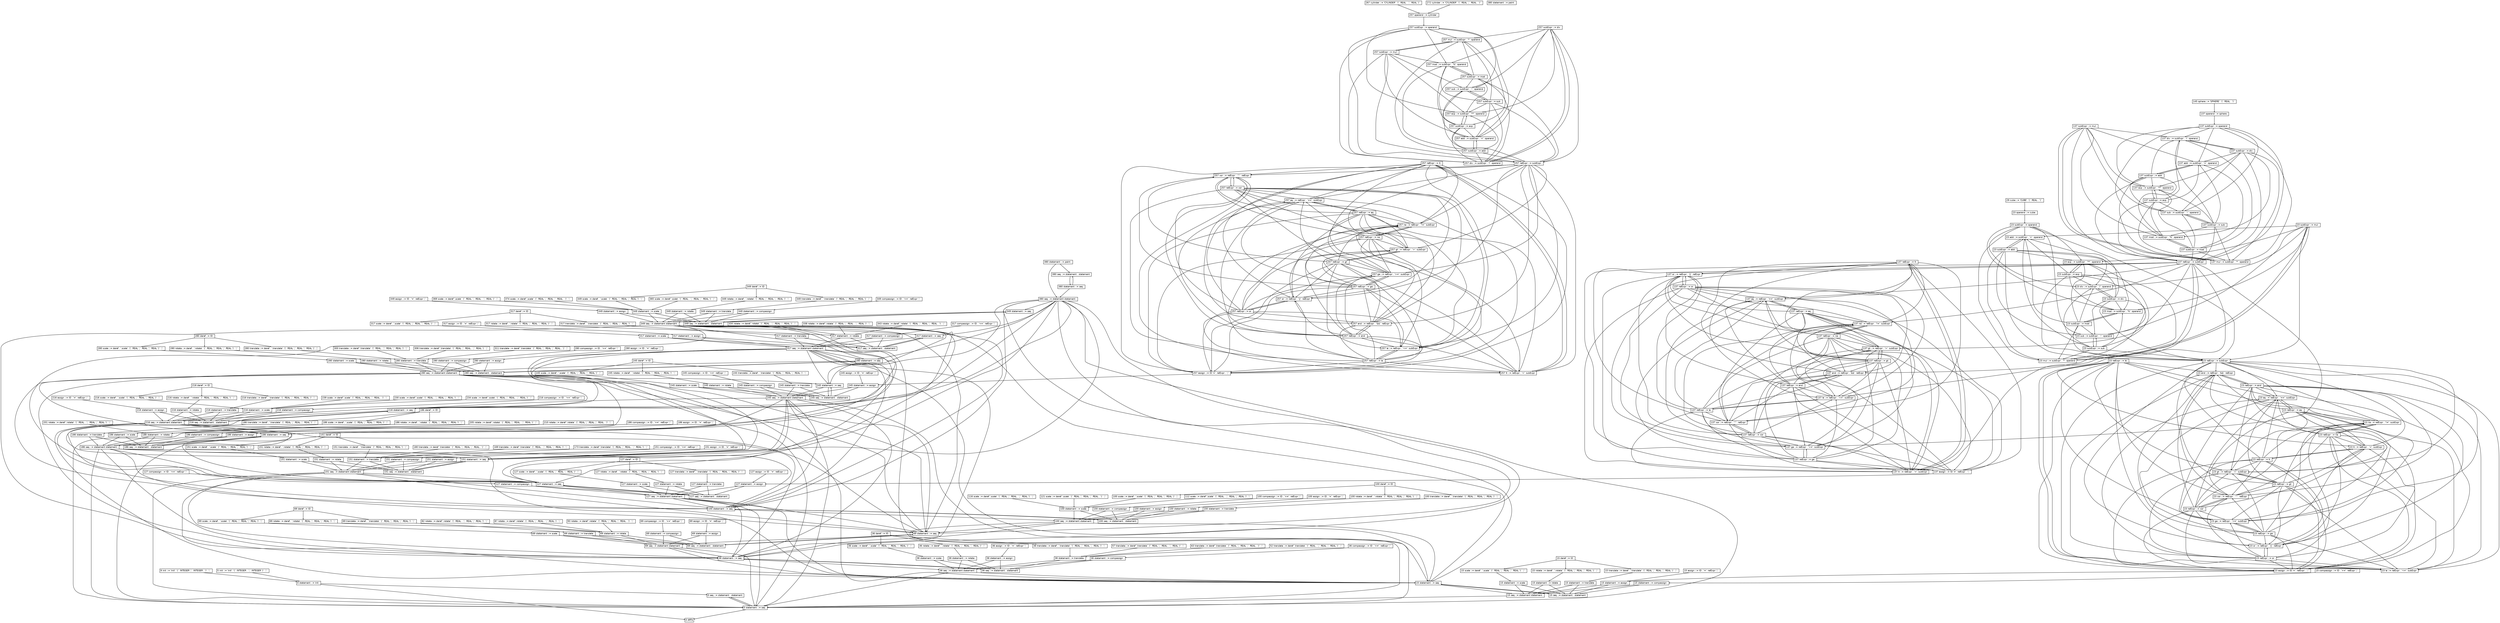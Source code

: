 digraph "Graph from GLL parser"{
graph[ordering=out]
node[fontname=Helvetica fontsize=9 shape=box height=0 width=0 margin=0.04]
edge[arrowsize=0.3]
"0 ART$"[]
"null"[ label = "0 seq ::= statement . statement "]
"null"[ label = "0 statement ::= seq ."]
"null"[ label = "0 statement ::= init ."]
"null"[ label = "5 init ::= 'init'  '('  INTEGER . ','  INTEGER ')'  ';'  "]
"null"[ label = "9 init ::= 'init'  '('  INTEGER ','  INTEGER . ')'  ';'  "]
"null"[ label = "15 assign ::= ID . '='  relExpr ';'  "]
"null"[ label = "15 compassign ::= ID . '+='  relExpr ';'  "]
"null"[ label = "15 deref ::= ID ."]
"null"[ label = "15 rotate ::= deref . '.rotate'  '('  REAL ','  REAL ','  REAL ')'  ';'  "]
"null"[ label = "15 scale ::= deref . '.scale'  '('  REAL ','  REAL ','  REAL ')'  ';'  "]
"null"[ label = "15 seq ::= statement . statement "]
"null"[ label = "15 seq ::= statement statement ."]
"null"[ label = "15 statement ::= seq ."]
"null"[ label = "15 statement ::= assign ."]
"null"[ label = "15 statement ::= compassign ."]
"null"[ label = "15 statement ::= translate ."]
"null"[ label = "15 statement ::= rotate ."]
"null"[ label = "15 statement ::= scale ."]
"null"[ label = "15 translate ::= deref . '.translate'  '('  REAL ','  REAL ','  REAL ')'  ';'  "]
"null"[ label = "23 add ::= subExpr . '+'  operand "]
"null"[ label = "23 and ::= relExpr . '&&'  relExpr "]
"null"[ label = "23 assign ::= ID '='  relExpr . ';'  "]
"null"[ label = "23 div ::= subExpr . '/'  operand "]
"null"[ label = "23 eq ::= relExpr . '=='  subExpr "]
"null"[ label = "23 exp ::= subExpr . '**'  operand "]
"null"[ label = "23 ge ::= relExpr . '>='  subExpr "]
"null"[ label = "23 gt ::= relExpr . '>'  subExpr "]
"null"[ label = "23 le ::= relExpr . '<='  subExpr "]
"null"[ label = "23 lt ::= relExpr . '<'  subExpr "]
"null"[ label = "23 mod ::= subExpr . '%'  operand "]
"null"[ label = "23 mul ::= subExpr . '*'  operand "]
"null"[ label = "23 ne ::= relExpr . '!='  subExpr "]
"null"[ label = "23 operand ::= cube ."]
"null"[ label = "23 or ::= relExpr . '||'  relExpr "]
"null"[ label = "23 relExpr ::= subExpr ."]
"null"[ label = "23 relExpr ::= eq ."]
"null"[ label = "23 relExpr ::= ne ."]
"null"[ label = "23 relExpr ::= gt ."]
"null"[ label = "23 relExpr ::= ge ."]
"null"[ label = "23 relExpr ::= lt ."]
"null"[ label = "23 relExpr ::= le ."]
"null"[ label = "23 relExpr ::= and ."]
"null"[ label = "23 relExpr ::= or ."]
"null"[ label = "23 relExpr ::= xor ."]
"null"[ label = "23 sub ::= subExpr . '-'  operand "]
"null"[ label = "23 subExpr ::= operand ."]
"null"[ label = "23 subExpr ::= sub ."]
"null"[ label = "23 subExpr ::= add ."]
"null"[ label = "23 subExpr ::= mul ."]
"null"[ label = "23 subExpr ::= div ."]
"null"[ label = "23 subExpr ::= mod ."]
"null"[ label = "23 subExpr ::= exp ."]
"null"[ label = "23 xor ::= relExpr . '^'  relExpr "]
"null"[ label = "29 cube ::= 'CUBE'  '('  REAL . ')'  "]
"null"[ label = "36 assign ::= ID . '='  relExpr ';'  "]
"null"[ label = "36 compassign ::= ID . '+='  relExpr ';'  "]
"null"[ label = "36 deref ::= ID ."]
"null"[ label = "36 rotate ::= deref . '.rotate'  '('  REAL ','  REAL ','  REAL ')'  ';'  "]
"null"[ label = "36 scale ::= deref . '.scale'  '('  REAL ','  REAL ','  REAL ')'  ';'  "]
"null"[ label = "36 seq ::= statement . statement "]
"null"[ label = "36 seq ::= statement statement ."]
"null"[ label = "36 statement ::= seq ."]
"null"[ label = "36 statement ::= assign ."]
"null"[ label = "36 statement ::= compassign ."]
"null"[ label = "36 statement ::= translate ."]
"null"[ label = "36 statement ::= rotate ."]
"null"[ label = "36 statement ::= scale ."]
"null"[ label = "36 translate ::= deref . '.translate'  '('  REAL ','  REAL ','  REAL ')'  ';'  "]
"null"[ label = "52 translate ::= deref '.translate'  '('  REAL . ','  REAL ','  REAL ')'  ';'  "]
"null"[ label = "57 translate ::= deref '.translate'  '('  REAL ','  REAL . ','  REAL ')'  ';'  "]
"null"[ label = "63 translate ::= deref '.translate'  '('  REAL ','  REAL ','  REAL . ')'  ';'  "]
"null"[ label = "69 assign ::= ID . '='  relExpr ';'  "]
"null"[ label = "69 compassign ::= ID . '+='  relExpr ';'  "]
"null"[ label = "69 deref ::= ID ."]
"null"[ label = "69 rotate ::= deref . '.rotate'  '('  REAL ','  REAL ','  REAL ')'  ';'  "]
"null"[ label = "69 scale ::= deref . '.scale'  '('  REAL ','  REAL ','  REAL ')'  ';'  "]
"null"[ label = "69 seq ::= statement . statement "]
"null"[ label = "69 seq ::= statement statement ."]
"null"[ label = "69 statement ::= seq ."]
"null"[ label = "69 statement ::= assign ."]
"null"[ label = "69 statement ::= compassign ."]
"null"[ label = "69 statement ::= translate ."]
"null"[ label = "69 statement ::= rotate ."]
"null"[ label = "69 statement ::= scale ."]
"null"[ label = "69 translate ::= deref . '.translate'  '('  REAL ','  REAL ','  REAL ')'  ';'  "]
"null"[ label = "82 rotate ::= deref '.rotate'  '('  REAL . ','  REAL ','  REAL ')'  ';'  "]
"null"[ label = "87 rotate ::= deref '.rotate'  '('  REAL ','  REAL . ','  REAL ')'  ';'  "]
"null"[ label = "93 rotate ::= deref '.rotate'  '('  REAL ','  REAL ','  REAL . ')'  ';'  "]
"null"[ label = "100 assign ::= ID . '='  relExpr ';'  "]
"null"[ label = "100 compassign ::= ID . '+='  relExpr ';'  "]
"null"[ label = "100 deref ::= ID ."]
"null"[ label = "100 rotate ::= deref . '.rotate'  '('  REAL ','  REAL ','  REAL ')'  ';'  "]
"null"[ label = "100 scale ::= deref . '.scale'  '('  REAL ','  REAL ','  REAL ')'  ';'  "]
"null"[ label = "100 seq ::= statement . statement "]
"null"[ label = "100 seq ::= statement statement ."]
"null"[ label = "100 statement ::= seq ."]
"null"[ label = "100 statement ::= assign ."]
"null"[ label = "100 statement ::= compassign ."]
"null"[ label = "100 statement ::= translate ."]
"null"[ label = "100 statement ::= rotate ."]
"null"[ label = "100 statement ::= scale ."]
"null"[ label = "100 translate ::= deref . '.translate'  '('  REAL ','  REAL ','  REAL ')'  ';'  "]
"null"[ label = "112 scale ::= deref '.scale'  '('  REAL . ','  REAL ','  REAL ')'  ';'  "]
"null"[ label = "116 scale ::= deref '.scale'  '('  REAL ','  REAL . ','  REAL ')'  ';'  "]
"null"[ label = "121 scale ::= deref '.scale'  '('  REAL ','  REAL ','  REAL . ')'  ';'  "]
"null"[ label = "127 assign ::= ID . '='  relExpr ';'  "]
"null"[ label = "127 compassign ::= ID . '+='  relExpr ';'  "]
"null"[ label = "127 deref ::= ID ."]
"null"[ label = "127 rotate ::= deref . '.rotate'  '('  REAL ','  REAL ','  REAL ')'  ';'  "]
"null"[ label = "127 scale ::= deref . '.scale'  '('  REAL ','  REAL ','  REAL ')'  ';'  "]
"null"[ label = "127 seq ::= statement . statement "]
"null"[ label = "127 seq ::= statement statement ."]
"null"[ label = "127 statement ::= seq ."]
"null"[ label = "127 statement ::= assign ."]
"null"[ label = "127 statement ::= compassign ."]
"null"[ label = "127 statement ::= translate ."]
"null"[ label = "127 statement ::= rotate ."]
"null"[ label = "127 statement ::= scale ."]
"null"[ label = "127 translate ::= deref . '.translate'  '('  REAL ','  REAL ','  REAL ')'  ';'  "]
"null"[ label = "137 add ::= subExpr . '+'  operand "]
"null"[ label = "137 and ::= relExpr . '&&'  relExpr "]
"null"[ label = "137 assign ::= ID '='  relExpr . ';'  "]
"null"[ label = "137 div ::= subExpr . '/'  operand "]
"null"[ label = "137 eq ::= relExpr . '=='  subExpr "]
"null"[ label = "137 exp ::= subExpr . '**'  operand "]
"null"[ label = "137 ge ::= relExpr . '>='  subExpr "]
"null"[ label = "137 gt ::= relExpr . '>'  subExpr "]
"null"[ label = "137 le ::= relExpr . '<='  subExpr "]
"null"[ label = "137 lt ::= relExpr . '<'  subExpr "]
"null"[ label = "137 mod ::= subExpr . '%'  operand "]
"null"[ label = "137 mul ::= subExpr . '*'  operand "]
"null"[ label = "137 ne ::= relExpr . '!='  subExpr "]
"null"[ label = "137 operand ::= sphere ."]
"null"[ label = "137 or ::= relExpr . '||'  relExpr "]
"null"[ label = "137 relExpr ::= subExpr ."]
"null"[ label = "137 relExpr ::= eq ."]
"null"[ label = "137 relExpr ::= ne ."]
"null"[ label = "137 relExpr ::= gt ."]
"null"[ label = "137 relExpr ::= ge ."]
"null"[ label = "137 relExpr ::= lt ."]
"null"[ label = "137 relExpr ::= le ."]
"null"[ label = "137 relExpr ::= and ."]
"null"[ label = "137 relExpr ::= or ."]
"null"[ label = "137 relExpr ::= xor ."]
"null"[ label = "137 sub ::= subExpr . '-'  operand "]
"null"[ label = "137 subExpr ::= operand ."]
"null"[ label = "137 subExpr ::= sub ."]
"null"[ label = "137 subExpr ::= add ."]
"null"[ label = "137 subExpr ::= mul ."]
"null"[ label = "137 subExpr ::= div ."]
"null"[ label = "137 subExpr ::= mod ."]
"null"[ label = "137 subExpr ::= exp ."]
"null"[ label = "137 xor ::= relExpr . '^'  relExpr "]
"null"[ label = "145 sphere ::= 'SPHERE'  '('  REAL . ')'  "]
"null"[ label = "151 assign ::= ID . '='  relExpr ';'  "]
"null"[ label = "151 compassign ::= ID . '+='  relExpr ';'  "]
"null"[ label = "151 deref ::= ID ."]
"null"[ label = "151 rotate ::= deref . '.rotate'  '('  REAL ','  REAL ','  REAL ')'  ';'  "]
"null"[ label = "151 scale ::= deref . '.scale'  '('  REAL ','  REAL ','  REAL ')'  ';'  "]
"null"[ label = "151 seq ::= statement . statement "]
"null"[ label = "151 seq ::= statement statement ."]
"null"[ label = "151 statement ::= seq ."]
"null"[ label = "151 statement ::= assign ."]
"null"[ label = "151 statement ::= compassign ."]
"null"[ label = "151 statement ::= translate ."]
"null"[ label = "151 statement ::= rotate ."]
"null"[ label = "151 statement ::= scale ."]
"null"[ label = "151 translate ::= deref . '.translate'  '('  REAL ','  REAL ','  REAL ')'  ';'  "]
"null"[ label = "169 translate ::= deref '.translate'  '('  REAL . ','  REAL ','  REAL ')'  ';'  "]
"null"[ label = "173 translate ::= deref '.translate'  '('  REAL ','  REAL . ','  REAL ')'  ';'  "]
"null"[ label = "180 translate ::= deref '.translate'  '('  REAL ','  REAL ','  REAL . ')'  ';'  "]
"null"[ label = "186 assign ::= ID . '='  relExpr ';'  "]
"null"[ label = "186 compassign ::= ID . '+='  relExpr ';'  "]
"null"[ label = "186 deref ::= ID ."]
"null"[ label = "186 rotate ::= deref . '.rotate'  '('  REAL ','  REAL ','  REAL ')'  ';'  "]
"null"[ label = "186 scale ::= deref . '.scale'  '('  REAL ','  REAL ','  REAL ')'  ';'  "]
"null"[ label = "186 seq ::= statement . statement "]
"null"[ label = "186 seq ::= statement statement ."]
"null"[ label = "186 statement ::= seq ."]
"null"[ label = "186 statement ::= assign ."]
"null"[ label = "186 statement ::= compassign ."]
"null"[ label = "186 statement ::= translate ."]
"null"[ label = "186 statement ::= rotate ."]
"null"[ label = "186 statement ::= scale ."]
"null"[ label = "186 translate ::= deref . '.translate'  '('  REAL ','  REAL ','  REAL ')'  ';'  "]
"null"[ label = "201 rotate ::= deref '.rotate'  '('  REAL . ','  REAL ','  REAL ')'  ';'  "]
"null"[ label = "205 rotate ::= deref '.rotate'  '('  REAL ','  REAL . ','  REAL ')'  ';'  "]
"null"[ label = "210 rotate ::= deref '.rotate'  '('  REAL ','  REAL ','  REAL . ')'  ';'  "]
"null"[ label = "216 assign ::= ID . '='  relExpr ';'  "]
"null"[ label = "216 compassign ::= ID . '+='  relExpr ';'  "]
"null"[ label = "216 deref ::= ID ."]
"null"[ label = "216 rotate ::= deref . '.rotate'  '('  REAL ','  REAL ','  REAL ')'  ';'  "]
"null"[ label = "216 scale ::= deref . '.scale'  '('  REAL ','  REAL ','  REAL ')'  ';'  "]
"null"[ label = "216 seq ::= statement . statement "]
"null"[ label = "216 seq ::= statement statement ."]
"null"[ label = "216 statement ::= seq ."]
"null"[ label = "216 statement ::= assign ."]
"null"[ label = "216 statement ::= compassign ."]
"null"[ label = "216 statement ::= translate ."]
"null"[ label = "216 statement ::= rotate ."]
"null"[ label = "216 statement ::= scale ."]
"null"[ label = "216 translate ::= deref . '.translate'  '('  REAL ','  REAL ','  REAL ')'  ';'  "]
"null"[ label = "230 scale ::= deref '.scale'  '('  REAL . ','  REAL ','  REAL ')'  ';'  "]
"null"[ label = "234 scale ::= deref '.scale'  '('  REAL ','  REAL . ','  REAL ')'  ';'  "]
"null"[ label = "239 scale ::= deref '.scale'  '('  REAL ','  REAL ','  REAL . ')'  ';'  "]
"null"[ label = "245 assign ::= ID . '='  relExpr ';'  "]
"null"[ label = "245 compassign ::= ID . '+='  relExpr ';'  "]
"null"[ label = "245 deref ::= ID ."]
"null"[ label = "245 rotate ::= deref . '.rotate'  '('  REAL ','  REAL ','  REAL ')'  ';'  "]
"null"[ label = "245 scale ::= deref . '.scale'  '('  REAL ','  REAL ','  REAL ')'  ';'  "]
"null"[ label = "245 seq ::= statement . statement "]
"null"[ label = "245 seq ::= statement statement ."]
"null"[ label = "245 statement ::= seq ."]
"null"[ label = "245 statement ::= assign ."]
"null"[ label = "245 statement ::= compassign ."]
"null"[ label = "245 statement ::= translate ."]
"null"[ label = "245 statement ::= rotate ."]
"null"[ label = "245 statement ::= scale ."]
"null"[ label = "245 translate ::= deref . '.translate'  '('  REAL ','  REAL ','  REAL ')'  ';'  "]
"null"[ label = "257 add ::= subExpr . '+'  operand "]
"null"[ label = "257 and ::= relExpr . '&&'  relExpr "]
"null"[ label = "257 assign ::= ID '='  relExpr . ';'  "]
"null"[ label = "257 div ::= subExpr . '/'  operand "]
"null"[ label = "257 eq ::= relExpr . '=='  subExpr "]
"null"[ label = "257 exp ::= subExpr . '**'  operand "]
"null"[ label = "257 ge ::= relExpr . '>='  subExpr "]
"null"[ label = "257 gt ::= relExpr . '>'  subExpr "]
"null"[ label = "257 le ::= relExpr . '<='  subExpr "]
"null"[ label = "257 lt ::= relExpr . '<'  subExpr "]
"null"[ label = "257 mod ::= subExpr . '%'  operand "]
"null"[ label = "257 mul ::= subExpr . '*'  operand "]
"null"[ label = "257 ne ::= relExpr . '!='  subExpr "]
"null"[ label = "257 operand ::= cylinder ."]
"null"[ label = "257 or ::= relExpr . '||'  relExpr "]
"null"[ label = "257 relExpr ::= subExpr ."]
"null"[ label = "257 relExpr ::= eq ."]
"null"[ label = "257 relExpr ::= ne ."]
"null"[ label = "257 relExpr ::= gt ."]
"null"[ label = "257 relExpr ::= ge ."]
"null"[ label = "257 relExpr ::= lt ."]
"null"[ label = "257 relExpr ::= le ."]
"null"[ label = "257 relExpr ::= and ."]
"null"[ label = "257 relExpr ::= or ."]
"null"[ label = "257 relExpr ::= xor ."]
"null"[ label = "257 sub ::= subExpr . '-'  operand "]
"null"[ label = "257 subExpr ::= operand ."]
"null"[ label = "257 subExpr ::= sub ."]
"null"[ label = "257 subExpr ::= add ."]
"null"[ label = "257 subExpr ::= mul ."]
"null"[ label = "257 subExpr ::= div ."]
"null"[ label = "257 subExpr ::= mod ."]
"null"[ label = "257 subExpr ::= exp ."]
"null"[ label = "257 xor ::= relExpr . '^'  relExpr "]
"null"[ label = "267 cylinder ::= 'CYLINDER'  '('  REAL . ','  REAL ')'  "]
"null"[ label = "272 cylinder ::= 'CYLINDER'  '('  REAL ','  REAL . ')'  "]
"null"[ label = "280 assign ::= ID . '='  relExpr ';'  "]
"null"[ label = "280 compassign ::= ID . '+='  relExpr ';'  "]
"null"[ label = "280 deref ::= ID ."]
"null"[ label = "280 rotate ::= deref . '.rotate'  '('  REAL ','  REAL ','  REAL ')'  ';'  "]
"null"[ label = "280 scale ::= deref . '.scale'  '('  REAL ','  REAL ','  REAL ')'  ';'  "]
"null"[ label = "280 seq ::= statement . statement "]
"null"[ label = "280 seq ::= statement statement ."]
"null"[ label = "280 statement ::= seq ."]
"null"[ label = "280 statement ::= assign ."]
"null"[ label = "280 statement ::= compassign ."]
"null"[ label = "280 statement ::= translate ."]
"null"[ label = "280 statement ::= rotate ."]
"null"[ label = "280 statement ::= scale ."]
"null"[ label = "280 translate ::= deref . '.translate'  '('  REAL ','  REAL ','  REAL ')'  ';'  "]
"null"[ label = "300 translate ::= deref '.translate'  '('  REAL . ','  REAL ','  REAL ')'  ';'  "]
"null"[ label = "306 translate ::= deref '.translate'  '('  REAL ','  REAL . ','  REAL ')'  ';'  "]
"null"[ label = "311 translate ::= deref '.translate'  '('  REAL ','  REAL ','  REAL . ')'  ';'  "]
"null"[ label = "317 assign ::= ID . '='  relExpr ';'  "]
"null"[ label = "317 compassign ::= ID . '+='  relExpr ';'  "]
"null"[ label = "317 deref ::= ID ."]
"null"[ label = "317 rotate ::= deref . '.rotate'  '('  REAL ','  REAL ','  REAL ')'  ';'  "]
"null"[ label = "317 scale ::= deref . '.scale'  '('  REAL ','  REAL ','  REAL ')'  ';'  "]
"null"[ label = "317 seq ::= statement . statement "]
"null"[ label = "317 seq ::= statement statement ."]
"null"[ label = "317 statement ::= seq ."]
"null"[ label = "317 statement ::= assign ."]
"null"[ label = "317 statement ::= compassign ."]
"null"[ label = "317 statement ::= translate ."]
"null"[ label = "317 statement ::= rotate ."]
"null"[ label = "317 statement ::= scale ."]
"null"[ label = "317 translate ::= deref . '.translate'  '('  REAL ','  REAL ','  REAL ')'  ';'  "]
"null"[ label = "334 rotate ::= deref '.rotate'  '('  REAL . ','  REAL ','  REAL ')'  ';'  "]
"null"[ label = "338 rotate ::= deref '.rotate'  '('  REAL ','  REAL . ','  REAL ')'  ';'  "]
"null"[ label = "343 rotate ::= deref '.rotate'  '('  REAL ','  REAL ','  REAL . ')'  ';'  "]
"null"[ label = "349 assign ::= ID . '='  relExpr ';'  "]
"null"[ label = "349 compassign ::= ID . '+='  relExpr ';'  "]
"null"[ label = "349 deref ::= ID ."]
"null"[ label = "349 rotate ::= deref . '.rotate'  '('  REAL ','  REAL ','  REAL ')'  ';'  "]
"null"[ label = "349 scale ::= deref . '.scale'  '('  REAL ','  REAL ','  REAL ')'  ';'  "]
"null"[ label = "349 seq ::= statement . statement "]
"null"[ label = "349 seq ::= statement statement ."]
"null"[ label = "349 statement ::= seq ."]
"null"[ label = "349 statement ::= assign ."]
"null"[ label = "349 statement ::= compassign ."]
"null"[ label = "349 statement ::= translate ."]
"null"[ label = "349 statement ::= rotate ."]
"null"[ label = "349 statement ::= scale ."]
"null"[ label = "349 translate ::= deref . '.translate'  '('  REAL ','  REAL ','  REAL ')'  ';'  "]
"null"[ label = "365 scale ::= deref '.scale'  '('  REAL . ','  REAL ','  REAL ')'  ';'  "]
"null"[ label = "369 scale ::= deref '.scale'  '('  REAL ','  REAL . ','  REAL ')'  ';'  "]
"null"[ label = "374 scale ::= deref '.scale'  '('  REAL ','  REAL ','  REAL . ')'  ';'  "]
"null"[ label = "380 seq ::= statement . statement "]
"null"[ label = "380 seq ::= statement statement ."]
"null"[ label = "380 statement ::= seq ."]
"null"[ label = "380 statement ::= paint ."]
"257 relExpr ::= lt ."->"257 xor ::= relExpr . '^'  relExpr " []
"257 relExpr ::= xor ."->"257 lt ::= relExpr . '<'  subExpr " []
"137 subExpr ::= mul ."->"137 mul ::= subExpr . '*'  operand " []
"137 mul ::= subExpr . '*'  operand "->"137 subExpr ::= mul ." []
"23 subExpr ::= mul ."->"23 add ::= subExpr . '+'  operand " []
"23 subExpr ::= add ."->"23 mul ::= subExpr . '*'  operand " []
"137 relExpr ::= lt ."->"137 or ::= relExpr . '||'  relExpr " []
"137 relExpr ::= or ."->"137 lt ::= relExpr . '<'  subExpr " []
"257 subExpr ::= div ."->"257 mul ::= subExpr . '*'  operand " []
"257 subExpr ::= mul ."->"257 div ::= subExpr . '/'  operand " []
"186 deref ::= ID ."->"186 translate ::= deref . '.translate'  '('  REAL ','  REAL ','  REAL ')'  ';'  " []
"137 subExpr ::= add ."->"137 div ::= subExpr . '/'  operand " []
"137 subExpr ::= div ."->"137 add ::= subExpr . '+'  operand " []
"23 relExpr ::= le ."->"23 le ::= relExpr . '<='  subExpr " []
"23 le ::= relExpr . '<='  subExpr "->"23 relExpr ::= le ." []
"23 subExpr ::= sub ."->"23 div ::= subExpr . '/'  operand " []
"23 subExpr ::= div ."->"23 sub ::= subExpr . '-'  operand " []
"186 statement ::= seq ."->"186 seq ::= statement statement ." []
"23 relExpr ::= lt ."->"23 and ::= relExpr . '&&'  relExpr " []
"23 relExpr ::= and ."->"23 lt ::= relExpr . '<'  subExpr " []
"257 subExpr ::= add ."->"257 mod ::= subExpr . '%'  operand " []
"257 subExpr ::= mod ."->"257 add ::= subExpr . '+'  operand " []
"216 seq ::= statement statement ."->"151 statement ::= seq ." []
"137 subExpr ::= sub ."->"137 mod ::= subExpr . '%'  operand " []
"137 subExpr ::= mod ."->"137 sub ::= subExpr . '-'  operand " []
"137 relExpr ::= ge ."->"137 xor ::= relExpr . '^'  relExpr " []
"137 relExpr ::= xor ."->"137 ge ::= relExpr . '>='  subExpr " []
"257 relExpr ::= ge ."->"257 assign ::= ID '='  relExpr . ';'  " []
"23 relExpr ::= ge ."->"23 or ::= relExpr . '||'  relExpr " []
"23 relExpr ::= or ."->"23 ge ::= relExpr . '>='  subExpr " []
"0 statement ::= init ."->"0 ART$" []
"23 subExpr ::= operand ."->"23 mod ::= subExpr . '%'  operand " []
"257 subExpr ::= sub ."->"257 exp ::= subExpr . '**'  operand " []
"257 subExpr ::= exp ."->"257 sub ::= subExpr . '-'  operand " []
"69 statement ::= rotate ."->"69 seq ::= statement . statement " []
"380 seq ::= statement statement ."->"15 statement ::= seq ." []
"69 compassign ::= ID . '+='  relExpr ';'  "->"69 statement ::= compassign ." []
"137 subExpr ::= operand ."->"137 exp ::= subExpr . '**'  operand " []
"23 relExpr ::= gt ."->"23 xor ::= relExpr . '^'  relExpr " []
"23 relExpr ::= xor ."->"23 gt ::= relExpr . '>'  subExpr " []
"137 relExpr ::= gt ."->"137 assign ::= ID '='  relExpr . ';'  " []
"186 translate ::= deref . '.translate'  '('  REAL ','  REAL ','  REAL ')'  ';'  "->"186 statement ::= translate ." []
"317 statement ::= scale ."->"317 seq ::= statement statement ." []
"257 subExpr ::= operand ."->"257 relExpr ::= subExpr ." []
"369 scale ::= deref '.scale'  '('  REAL ','  REAL . ','  REAL ')'  ';'  "->"349 statement ::= scale ." []
"69 statement ::= translate ."->"69 seq ::= statement . statement " []
"186 statement ::= scale ."->"186 seq ::= statement . statement " []
"257 relExpr ::= and ."->"257 le ::= relExpr . '<='  subExpr " []
"257 relExpr ::= le ."->"257 and ::= relExpr . '&&'  relExpr " []
"0 statement ::= seq ."->"0 ART$" []
"5 init ::= 'init'  '('  INTEGER . ','  INTEGER ')'  ';'  "->"0 statement ::= init ." []
"23 relExpr ::= ne ."->"23 assign ::= ID '='  relExpr . ';'  " []
"257 subExpr ::= mul ."->"257 mul ::= subExpr . '*'  operand " []
"257 mul ::= subExpr . '*'  operand "->"257 subExpr ::= mul ." []
"137 subExpr ::= mul ."->"137 add ::= subExpr . '+'  operand " []
"137 subExpr ::= add ."->"137 mul ::= subExpr . '*'  operand " []
"23 subExpr ::= add ."->"23 add ::= subExpr . '+'  operand " []
"23 add ::= subExpr . '+'  operand "->"23 subExpr ::= add ." []
"257 relExpr ::= lt ."->"257 or ::= relExpr . '||'  relExpr " []
"257 relExpr ::= or ."->"257 lt ::= relExpr . '<'  subExpr " []
"257 subExpr ::= add ."->"257 div ::= subExpr . '/'  operand " []
"257 subExpr ::= div ."->"257 add ::= subExpr . '+'  operand " []
"137 relExpr ::= le ."->"137 le ::= relExpr . '<='  subExpr " []
"137 le ::= relExpr . '<='  subExpr "->"137 relExpr ::= le ." []
"280 seq ::= statement statement ."->"100 statement ::= seq ." []
"23 subExpr ::= sub ."->"23 mul ::= subExpr . '*'  operand " []
"23 subExpr ::= mul ."->"23 sub ::= subExpr . '-'  operand " []
"349 seq ::= statement statement ."->"36 statement ::= seq ." []
"317 seq ::= statement statement ."->"0 statement ::= seq ." []
"137 subExpr ::= sub ."->"137 div ::= subExpr . '/'  operand " []
"137 subExpr ::= div ."->"137 sub ::= subExpr . '-'  operand " []
"137 relExpr ::= lt ."->"137 and ::= relExpr . '&&'  relExpr " []
"137 relExpr ::= and ."->"137 lt ::= relExpr . '<'  subExpr " []
"317 seq ::= statement statement ."->"69 statement ::= seq ." []
"317 statement ::= rotate ."->"317 seq ::= statement statement ." []
"257 subExpr ::= sub ."->"257 mod ::= subExpr . '%'  operand " []
"257 subExpr ::= mod ."->"257 sub ::= subExpr . '-'  operand " []
"69 statement ::= compassign ."->"69 seq ::= statement . statement " []
"69 assign ::= ID . '='  relExpr ';'  "->"69 statement ::= assign ." []
"23 subExpr ::= operand ."->"23 div ::= subExpr . '/'  operand " []
"257 relExpr ::= ge ."->"257 xor ::= relExpr . '^'  relExpr " []
"257 relExpr ::= xor ."->"257 ge ::= relExpr . '>='  subExpr " []
"23 relExpr ::= le ."->"23 lt ::= relExpr . '<'  subExpr " []
"23 relExpr ::= lt ."->"23 le ::= relExpr . '<='  subExpr " []
"137 relExpr ::= ge ."->"137 or ::= relExpr . '||'  relExpr " []
"137 relExpr ::= or ."->"137 ge ::= relExpr . '>='  subExpr " []
"0 statement ::= init ."->"0 seq ::= statement . statement " []
"137 subExpr ::= operand ."->"137 mod ::= subExpr . '%'  operand " []
"380 seq ::= statement statement ."->"245 statement ::= seq ." []
"317 scale ::= deref . '.scale'  '('  REAL ','  REAL ','  REAL ')'  ';'  "->"317 statement ::= scale ." []
"186 statement ::= rotate ."->"186 seq ::= statement . statement " []
"23 relExpr ::= ge ."->"23 and ::= relExpr . '&&'  relExpr " []
"23 relExpr ::= and ."->"23 ge ::= relExpr . '>='  subExpr " []
"186 compassign ::= ID . '+='  relExpr ';'  "->"186 statement ::= compassign ." []
"257 subExpr ::= operand ."->"257 exp ::= subExpr . '**'  operand " []
"137 relExpr ::= gt ."->"137 xor ::= relExpr . '^'  relExpr " []
"137 relExpr ::= xor ."->"137 gt ::= relExpr . '>'  subExpr " []
"257 relExpr ::= gt ."->"257 assign ::= ID '='  relExpr . ';'  " []
"374 scale ::= deref '.scale'  '('  REAL ','  REAL ','  REAL . ')'  ';'  "->"349 statement ::= scale ." []
"69 statement ::= assign ."->"69 seq ::= statement . statement " []
"23 relExpr ::= gt ."->"23 or ::= relExpr . '||'  relExpr " []
"23 relExpr ::= or ."->"23 gt ::= relExpr . '>'  subExpr " []
"317 statement ::= translate ."->"317 seq ::= statement statement ." []
"317 deref ::= ID ."->"317 scale ::= deref . '.scale'  '('  REAL ','  REAL ','  REAL ')'  ';'  " []
"186 statement ::= translate ."->"186 seq ::= statement . statement " []
"0 statement ::= seq ."->"0 seq ::= statement . statement " []
"0 seq ::= statement . statement "->"0 statement ::= seq ." []
"69 statement ::= seq ."->"69 seq ::= statement . statement " []
"69 seq ::= statement . statement "->"69 statement ::= seq ." []
"23 relExpr ::= ne ."->"23 xor ::= relExpr . '^'  relExpr " []
"23 relExpr ::= xor ."->"23 ne ::= relExpr . '!='  subExpr " []
"137 relExpr ::= ne ."->"137 assign ::= ID '='  relExpr . ';'  " []
"257 subExpr ::= mul ."->"257 add ::= subExpr . '+'  operand " []
"257 subExpr ::= add ."->"257 mul ::= subExpr . '*'  operand " []
"137 subExpr ::= add ."->"137 add ::= subExpr . '+'  operand " []
"137 add ::= subExpr . '+'  operand "->"137 subExpr ::= add ." []
"127 seq ::= statement statement ."->"100 statement ::= seq ." []
"317 statement ::= compassign ."->"317 seq ::= statement statement ." []
"257 relExpr ::= le ."->"257 le ::= relExpr . '<='  subExpr " []
"257 le ::= relExpr . '<='  subExpr "->"257 relExpr ::= le ." []
"137 subExpr ::= sub ."->"137 mul ::= subExpr . '*'  operand " []
"137 subExpr ::= mul ."->"137 sub ::= subExpr . '-'  operand " []
"23 subExpr ::= add ."->"23 sub ::= subExpr . '-'  operand " []
"23 subExpr ::= sub ."->"23 add ::= subExpr . '+'  operand " []
"257 subExpr ::= sub ."->"257 div ::= subExpr . '/'  operand " []
"257 subExpr ::= div ."->"257 sub ::= subExpr . '-'  operand " []
"257 relExpr ::= lt ."->"257 and ::= relExpr . '&&'  relExpr " []
"257 relExpr ::= and ."->"257 lt ::= relExpr . '<'  subExpr " []
"23 subExpr ::= operand ."->"23 mul ::= subExpr . '*'  operand " []
"186 statement ::= compassign ."->"186 seq ::= statement . statement " []
"186 assign ::= ID . '='  relExpr ';'  "->"186 statement ::= assign ." []
"216 seq ::= statement statement ."->"15 statement ::= seq ." []
"137 subExpr ::= operand ."->"137 div ::= subExpr . '/'  operand " []
"137 relExpr ::= le ."->"137 lt ::= relExpr . '<'  subExpr " []
"137 relExpr ::= lt ."->"137 le ::= relExpr . '<='  subExpr " []
"317 deref ::= ID ."->"317 rotate ::= deref . '.rotate'  '('  REAL ','  REAL ','  REAL ')'  ';'  " []
"257 relExpr ::= ge ."->"257 or ::= relExpr . '||'  relExpr " []
"257 relExpr ::= or ."->"257 ge ::= relExpr . '>='  subExpr " []
"9 init ::= 'init'  '('  INTEGER ','  INTEGER . ')'  ';'  "->"0 statement ::= init ." []
"257 subExpr ::= operand ."->"257 mod ::= subExpr . '%'  operand " []
"137 relExpr ::= ge ."->"137 and ::= relExpr . '&&'  relExpr " []
"137 relExpr ::= and ."->"137 ge ::= relExpr . '>='  subExpr " []
"317 statement ::= assign ."->"317 seq ::= statement statement ." []
"23 relExpr ::= eq ."->"23 assign ::= ID '='  relExpr . ';'  " []
"317 rotate ::= deref . '.rotate'  '('  REAL ','  REAL ','  REAL ')'  ';'  "->"317 statement ::= rotate ." []
"23 relExpr ::= lt ."->"23 lt ::= relExpr . '<'  subExpr " []
"23 lt ::= relExpr . '<'  subExpr "->"23 relExpr ::= lt ." []
"23 relExpr ::= ge ."->"23 le ::= relExpr . '<='  subExpr " []
"23 relExpr ::= le ."->"23 ge ::= relExpr . '>='  subExpr " []
"257 relExpr ::= gt ."->"257 xor ::= relExpr . '^'  relExpr " []
"257 relExpr ::= xor ."->"257 gt ::= relExpr . '>'  subExpr " []
"151 seq ::= statement statement ."->"0 statement ::= seq ." []
"186 statement ::= assign ."->"186 seq ::= statement . statement " []
"137 relExpr ::= gt ."->"137 or ::= relExpr . '||'  relExpr " []
"137 relExpr ::= or ."->"137 gt ::= relExpr . '>'  subExpr " []
"317 deref ::= ID ."->"317 translate ::= deref . '.translate'  '('  REAL ','  REAL ','  REAL ')'  ';'  " []
"23 relExpr ::= gt ."->"23 and ::= relExpr . '&&'  relExpr " []
"23 relExpr ::= and ."->"23 gt ::= relExpr . '>'  subExpr " []
"151 seq ::= statement statement ."->"69 statement ::= seq ." []
"36 statement ::= scale ."->"36 seq ::= statement statement ." []
"186 seq ::= statement statement ."->"36 statement ::= seq ." []
"317 statement ::= seq ."->"317 seq ::= statement statement ." []
"82 rotate ::= deref '.rotate'  '('  REAL . ','  REAL ','  REAL ')'  ';'  "->"69 statement ::= rotate ." []
"349 seq ::= statement statement ."->"280 statement ::= seq ." []
"186 statement ::= seq ."->"186 seq ::= statement . statement " []
"186 seq ::= statement . statement "->"186 statement ::= seq ." []
"137 relExpr ::= ne ."->"137 xor ::= relExpr . '^'  relExpr " []
"137 relExpr ::= xor ."->"137 ne ::= relExpr . '!='  subExpr " []
"257 relExpr ::= ne ."->"257 assign ::= ID '='  relExpr . ';'  " []
"257 subExpr ::= add ."->"257 add ::= subExpr . '+'  operand " []
"257 add ::= subExpr . '+'  operand "->"257 subExpr ::= add ." []
"23 relExpr ::= ne ."->"23 or ::= relExpr . '||'  relExpr " []
"23 relExpr ::= or ."->"23 ne ::= relExpr . '!='  subExpr " []
"257 subExpr ::= sub ."->"257 mul ::= subExpr . '*'  operand " []
"257 subExpr ::= mul ."->"257 sub ::= subExpr . '-'  operand " []
"137 subExpr ::= add ."->"137 sub ::= subExpr . '-'  operand " []
"137 subExpr ::= sub ."->"137 add ::= subExpr . '+'  operand " []
"245 seq ::= statement statement ."->"216 statement ::= seq ." []
"23 subExpr ::= sub ."->"23 sub ::= subExpr . '-'  operand " []
"23 sub ::= subExpr . '-'  operand "->"23 subExpr ::= sub ." []
"137 subExpr ::= operand ."->"137 mul ::= subExpr . '*'  operand " []
"23 subExpr ::= operand ."->"23 add ::= subExpr . '+'  operand " []
"257 subExpr ::= operand ."->"257 div ::= subExpr . '/'  operand " []
"257 relExpr ::= le ."->"257 lt ::= relExpr . '<'  subExpr " []
"257 relExpr ::= lt ."->"257 le ::= relExpr . '<='  subExpr " []
"36 statement ::= rotate ."->"36 seq ::= statement statement ." []
"317 translate ::= deref . '.translate'  '('  REAL ','  REAL ','  REAL ')'  ';'  "->"317 statement ::= translate ." []
"257 relExpr ::= ge ."->"257 and ::= relExpr . '&&'  relExpr " []
"257 relExpr ::= and ."->"257 ge ::= relExpr . '>='  subExpr " []
"23 relExpr ::= eq ."->"23 xor ::= relExpr . '^'  relExpr " []
"23 relExpr ::= xor ."->"23 eq ::= relExpr . '=='  subExpr " []
"137 relExpr ::= eq ."->"137 assign ::= ID '='  relExpr . ';'  " []
"36 scale ::= deref . '.scale'  '('  REAL ','  REAL ','  REAL ')'  ';'  "->"36 statement ::= scale ." []
"137 relExpr ::= lt ."->"137 lt ::= relExpr . '<'  subExpr " []
"137 lt ::= relExpr . '<'  subExpr "->"137 relExpr ::= lt ." []
"317 statement ::= scale ."->"317 seq ::= statement . statement " []
"137 relExpr ::= ge ."->"137 le ::= relExpr . '<='  subExpr " []
"137 relExpr ::= le ."->"137 ge ::= relExpr . '>='  subExpr " []
"257 relExpr ::= gt ."->"257 or ::= relExpr . '||'  relExpr " []
"257 relExpr ::= or ."->"257 gt ::= relExpr . '>'  subExpr " []
"87 rotate ::= deref '.rotate'  '('  REAL ','  REAL . ','  REAL ')'  ';'  "->"69 statement ::= rotate ." []
"36 statement ::= translate ."->"36 seq ::= statement statement ." []
"137 relExpr ::= gt ."->"137 and ::= relExpr . '&&'  relExpr " []
"137 relExpr ::= and ."->"137 gt ::= relExpr . '>'  subExpr " []
"151 statement ::= scale ."->"151 seq ::= statement statement ." []
"23 relExpr ::= lt ."->"23 ge ::= relExpr . '>='  subExpr " []
"23 relExpr ::= ge ."->"23 lt ::= relExpr . '<'  subExpr " []
"36 deref ::= ID ."->"36 scale ::= deref . '.scale'  '('  REAL ','  REAL ','  REAL ')'  ';'  " []
"201 rotate ::= deref '.rotate'  '('  REAL . ','  REAL ','  REAL ')'  ';'  "->"186 statement ::= rotate ." []
"23 relExpr ::= gt ."->"23 le ::= relExpr . '<='  subExpr " []
"23 relExpr ::= le ."->"23 gt ::= relExpr . '>'  subExpr " []
"23 relExpr ::= subExpr ."->"23 assign ::= ID '='  relExpr . ';'  " []
"257 relExpr ::= ne ."->"257 xor ::= relExpr . '^'  relExpr " []
"257 relExpr ::= xor ."->"257 ne ::= relExpr . '!='  subExpr " []
"137 relExpr ::= ne ."->"137 or ::= relExpr . '||'  relExpr " []
"137 relExpr ::= or ."->"137 ne ::= relExpr . '!='  subExpr " []
"349 seq ::= statement statement ."->"127 statement ::= seq ." []
"380 seq ::= statement statement ."->"100 statement ::= seq ." []
"317 statement ::= rotate ."->"317 seq ::= statement . statement " []
"257 subExpr ::= add ."->"257 sub ::= subExpr . '-'  operand " []
"257 subExpr ::= sub ."->"257 add ::= subExpr . '+'  operand " []
"23 relExpr ::= ne ."->"23 and ::= relExpr . '&&'  relExpr " []
"23 relExpr ::= and ."->"23 ne ::= relExpr . '!='  subExpr " []
"36 statement ::= compassign ."->"36 seq ::= statement statement ." []
"137 subExpr ::= sub ."->"137 sub ::= subExpr . '-'  operand " []
"137 sub ::= subExpr . '-'  operand "->"137 subExpr ::= sub ." []
"317 compassign ::= ID . '+='  relExpr ';'  "->"317 statement ::= compassign ." []
"257 subExpr ::= operand ."->"257 mul ::= subExpr . '*'  operand " []
"137 subExpr ::= operand ."->"137 add ::= subExpr . '+'  operand " []
"23 subExpr ::= operand ."->"23 sub ::= subExpr . '-'  operand " []
"151 statement ::= rotate ."->"151 seq ::= statement statement ." []
"36 deref ::= ID ."->"36 rotate ::= deref . '.rotate'  '('  REAL ','  REAL ','  REAL ')'  ';'  " []
"137 relExpr ::= eq ."->"137 xor ::= relExpr . '^'  relExpr " []
"137 relExpr ::= xor ."->"137 eq ::= relExpr . '=='  subExpr " []
"257 relExpr ::= eq ."->"257 assign ::= ID '='  relExpr . ';'  " []
"151 scale ::= deref . '.scale'  '('  REAL ','  REAL ','  REAL ')'  ';'  "->"151 statement ::= scale ." []
"15 seq ::= statement statement ."->"0 statement ::= seq ." []
"23 relExpr ::= eq ."->"23 or ::= relExpr . '||'  relExpr " []
"23 relExpr ::= or ."->"23 eq ::= relExpr . '=='  subExpr " []
"93 rotate ::= deref '.rotate'  '('  REAL ','  REAL ','  REAL . ')'  ';'  "->"69 statement ::= rotate ." []
"317 statement ::= translate ."->"317 seq ::= statement . statement " []
"257 relExpr ::= lt ."->"257 lt ::= relExpr . '<'  subExpr " []
"257 lt ::= relExpr . '<'  subExpr "->"257 relExpr ::= lt ." []
"36 statement ::= assign ."->"36 seq ::= statement statement ." []
"280 seq ::= statement statement ."->"186 statement ::= seq ." []
"317 seq ::= statement statement ."->"151 statement ::= seq ." []
"257 relExpr ::= ge ."->"257 le ::= relExpr . '<='  subExpr " []
"257 relExpr ::= le ."->"257 ge ::= relExpr . '>='  subExpr " []
"36 rotate ::= deref . '.rotate'  '('  REAL ','  REAL ','  REAL ')'  ';'  "->"36 statement ::= rotate ." []
"205 rotate ::= deref '.rotate'  '('  REAL ','  REAL . ','  REAL ')'  ';'  "->"186 statement ::= rotate ." []
"151 statement ::= translate ."->"151 seq ::= statement statement ." []
"257 relExpr ::= gt ."->"257 and ::= relExpr . '&&'  relExpr " []
"257 relExpr ::= and ."->"257 gt ::= relExpr . '>'  subExpr " []
"69 seq ::= statement statement ."->"15 statement ::= seq ." []
"137 relExpr ::= lt ."->"137 ge ::= relExpr . '>='  subExpr " []
"137 relExpr ::= ge ."->"137 lt ::= relExpr . '<'  subExpr " []
"36 deref ::= ID ."->"36 translate ::= deref . '.translate'  '('  REAL ','  REAL ','  REAL ')'  ';'  " []
"151 deref ::= ID ."->"151 scale ::= deref . '.scale'  '('  REAL ','  REAL ','  REAL ')'  ';'  " []
"36 statement ::= seq ."->"36 seq ::= statement statement ." []
"137 relExpr ::= gt ."->"137 le ::= relExpr . '<='  subExpr " []
"137 relExpr ::= le ."->"137 gt ::= relExpr . '>'  subExpr " []
"317 statement ::= compassign ."->"317 seq ::= statement . statement " []
"317 assign ::= ID . '='  relExpr ';'  "->"317 statement ::= assign ." []
"23 relExpr ::= subExpr ."->"23 xor ::= relExpr . '^'  relExpr " []
"137 relExpr ::= subExpr ."->"137 assign ::= ID '='  relExpr . ';'  " []
"257 relExpr ::= ne ."->"257 or ::= relExpr . '||'  relExpr " []
"257 relExpr ::= or ."->"257 ne ::= relExpr . '!='  subExpr " []
"23 relExpr ::= ge ."->"23 ge ::= relExpr . '>='  subExpr " []
"23 ge ::= relExpr . '>='  subExpr "->"23 relExpr ::= ge ." []
"23 relExpr ::= gt ."->"23 lt ::= relExpr . '<'  subExpr " []
"23 relExpr ::= lt ."->"23 gt ::= relExpr . '>'  subExpr " []
"137 relExpr ::= ne ."->"137 and ::= relExpr . '&&'  relExpr " []
"137 relExpr ::= and ."->"137 ne ::= relExpr . '!='  subExpr " []
"151 statement ::= compassign ."->"151 seq ::= statement statement ." []
"257 subExpr ::= sub ."->"257 sub ::= subExpr . '-'  operand " []
"257 sub ::= subExpr . '-'  operand "->"257 subExpr ::= sub ." []
"257 subExpr ::= operand ."->"257 add ::= subExpr . '+'  operand " []
"137 subExpr ::= operand ."->"137 sub ::= subExpr . '-'  operand " []
"317 statement ::= assign ."->"317 seq ::= statement . statement " []
"23 relExpr ::= ne ."->"23 le ::= relExpr . '<='  subExpr " []
"23 relExpr ::= le ."->"23 ne ::= relExpr . '!='  subExpr " []
"151 deref ::= ID ."->"151 rotate ::= deref . '.rotate'  '('  REAL ','  REAL ','  REAL ')'  ';'  " []
"23 operand ::= cube ."->"23 subExpr ::= operand ." []
"36 translate ::= deref . '.translate'  '('  REAL ','  REAL ','  REAL ')'  ';'  "->"36 statement ::= translate ." []
"257 relExpr ::= eq ."->"257 xor ::= relExpr . '^'  relExpr " []
"257 relExpr ::= xor ."->"257 eq ::= relExpr . '=='  subExpr " []
"137 relExpr ::= eq ."->"137 or ::= relExpr . '||'  relExpr " []
"137 relExpr ::= or ."->"137 eq ::= relExpr . '=='  subExpr " []
"151 statement ::= assign ."->"151 seq ::= statement statement ." []
"210 rotate ::= deref '.rotate'  '('  REAL ','  REAL ','  REAL . ')'  ';'  "->"186 statement ::= rotate ." []
"151 rotate ::= deref . '.rotate'  '('  REAL ','  REAL ','  REAL ')'  ';'  "->"151 statement ::= rotate ." []
"23 relExpr ::= eq ."->"23 and ::= relExpr . '&&'  relExpr " []
"23 relExpr ::= and ."->"23 eq ::= relExpr . '=='  subExpr " []
"245 seq ::= statement statement ."->"0 statement ::= seq ." []
"36 statement ::= scale ."->"36 seq ::= statement . statement " []
"317 statement ::= seq ."->"317 seq ::= statement . statement " []
"317 seq ::= statement . statement "->"317 statement ::= seq ." []
"186 seq ::= statement statement ."->"127 statement ::= seq ." []
"245 seq ::= statement statement ."->"69 statement ::= seq ." []
"257 relExpr ::= lt ."->"257 ge ::= relExpr . '>='  subExpr " []
"257 relExpr ::= ge ."->"257 lt ::= relExpr . '<'  subExpr " []
"151 deref ::= ID ."->"151 translate ::= deref . '.translate'  '('  REAL ','  REAL ','  REAL ')'  ';'  " []
"380 seq ::= statement statement ."->"349 statement ::= seq ." []
"216 seq ::= statement statement ."->"100 statement ::= seq ." []
"151 statement ::= seq ."->"151 seq ::= statement statement ." []
"257 relExpr ::= gt ."->"257 le ::= relExpr . '<='  subExpr " []
"257 relExpr ::= le ."->"257 gt ::= relExpr . '>'  subExpr " []
"137 relExpr ::= subExpr ."->"137 xor ::= relExpr . '^'  relExpr " []
"257 relExpr ::= subExpr ."->"257 assign ::= ID '='  relExpr . ';'  " []
"23 relExpr ::= subExpr ."->"23 or ::= relExpr . '||'  relExpr " []
"29 cube ::= 'CUBE'  '('  REAL . ')'  "->"23 operand ::= cube ." []
"137 relExpr ::= ge ."->"137 ge ::= relExpr . '>='  subExpr " []
"137 ge ::= relExpr . '>='  subExpr "->"137 relExpr ::= ge ." []
"137 relExpr ::= gt ."->"137 lt ::= relExpr . '<'  subExpr " []
"137 relExpr ::= lt ."->"137 gt ::= relExpr . '>'  subExpr " []
"257 relExpr ::= ne ."->"257 and ::= relExpr . '&&'  relExpr " []
"257 relExpr ::= and ."->"257 ne ::= relExpr . '!='  subExpr " []
"36 statement ::= rotate ."->"36 seq ::= statement . statement " []
"36 compassign ::= ID . '+='  relExpr ';'  "->"36 statement ::= compassign ." []
"257 subExpr ::= operand ."->"257 sub ::= subExpr . '-'  operand " []
"137 relExpr ::= ne ."->"137 le ::= relExpr . '<='  subExpr " []
"137 relExpr ::= le ."->"137 ne ::= relExpr . '!='  subExpr " []
"23 relExpr ::= ge ."->"23 gt ::= relExpr . '>'  subExpr " []
"23 relExpr ::= gt ."->"23 ge ::= relExpr . '>='  subExpr " []
"137 operand ::= sphere ."->"137 subExpr ::= operand ." []
"151 translate ::= deref . '.translate'  '('  REAL ','  REAL ','  REAL ')'  ';'  "->"151 statement ::= translate ." []
"280 statement ::= scale ."->"280 seq ::= statement statement ." []
"257 relExpr ::= eq ."->"257 or ::= relExpr . '||'  relExpr " []
"257 relExpr ::= or ."->"257 eq ::= relExpr . '=='  subExpr " []
"23 relExpr ::= ne ."->"23 lt ::= relExpr . '<'  subExpr " []
"23 relExpr ::= lt ."->"23 ne ::= relExpr . '!='  subExpr " []
"137 relExpr ::= eq ."->"137 and ::= relExpr . '&&'  relExpr " []
"137 relExpr ::= and ."->"137 eq ::= relExpr . '=='  subExpr " []
"36 statement ::= translate ."->"36 seq ::= statement . statement " []
"317 seq ::= statement statement ."->"15 statement ::= seq ." []
"151 statement ::= scale ."->"151 seq ::= statement . statement " []
"334 rotate ::= deref '.rotate'  '('  REAL . ','  REAL ','  REAL ')'  ';'  "->"317 statement ::= rotate ." []
"23 relExpr ::= eq ."->"23 le ::= relExpr . '<='  subExpr " []
"23 relExpr ::= le ."->"23 eq ::= relExpr . '=='  subExpr " []
"257 relExpr ::= subExpr ."->"257 xor ::= relExpr . '^'  relExpr " []
"137 relExpr ::= subExpr ."->"137 or ::= relExpr . '||'  relExpr " []
"280 statement ::= rotate ."->"280 seq ::= statement statement ." []
"280 seq ::= statement statement ."->"36 statement ::= seq ." []
"36 statement ::= compassign ."->"36 seq ::= statement . statement " []
"36 assign ::= ID . '='  relExpr ';'  "->"36 statement ::= assign ." []
"257 relExpr ::= ge ."->"257 ge ::= relExpr . '>='  subExpr " []
"257 ge ::= relExpr . '>='  subExpr "->"257 relExpr ::= ge ." []
"23 relExpr ::= subExpr ."->"23 and ::= relExpr . '&&'  relExpr " []
"257 relExpr ::= gt ."->"257 lt ::= relExpr . '<'  subExpr " []
"257 relExpr ::= lt ."->"257 gt ::= relExpr . '>'  subExpr " []
"145 sphere ::= 'SPHERE'  '('  REAL . ')'  "->"137 operand ::= sphere ." []
"280 scale ::= deref . '.scale'  '('  REAL ','  REAL ','  REAL ')'  ';'  "->"280 statement ::= scale ." []
"151 statement ::= rotate ."->"151 seq ::= statement . statement " []
"151 compassign ::= ID . '+='  relExpr ';'  "->"151 statement ::= compassign ." []
"257 relExpr ::= ne ."->"257 le ::= relExpr . '<='  subExpr " []
"257 relExpr ::= le ."->"257 ne ::= relExpr . '!='  subExpr " []
"36 statement ::= assign ."->"36 seq ::= statement . statement " []
"137 relExpr ::= ge ."->"137 gt ::= relExpr . '>'  subExpr " []
"137 relExpr ::= gt ."->"137 ge ::= relExpr . '>='  subExpr " []
"280 statement ::= translate ."->"280 seq ::= statement statement ." []
"257 operand ::= cylinder ."->"257 subExpr ::= operand ." []
"338 rotate ::= deref '.rotate'  '('  REAL ','  REAL . ','  REAL ')'  ';'  "->"317 statement ::= rotate ." []
"137 relExpr ::= ne ."->"137 lt ::= relExpr . '<'  subExpr " []
"137 relExpr ::= lt ."->"137 ne ::= relExpr . '!='  subExpr " []
"280 deref ::= ID ."->"280 scale ::= deref . '.scale'  '('  REAL ','  REAL ','  REAL ')'  ';'  " []
"317 seq ::= statement statement ."->"245 statement ::= seq ." []
"380 seq ::= statement statement ."->"186 statement ::= seq ." []
"257 relExpr ::= eq ."->"257 and ::= relExpr . '&&'  relExpr " []
"257 relExpr ::= and ."->"257 eq ::= relExpr . '=='  subExpr " []
"151 statement ::= translate ."->"151 seq ::= statement . statement " []
"349 seq ::= statement statement ."->"216 statement ::= seq ." []
"15 statement ::= scale ."->"15 seq ::= statement statement ." []
"23 relExpr ::= gt ."->"23 gt ::= relExpr . '>'  subExpr " []
"23 gt ::= relExpr . '>'  subExpr "->"23 relExpr ::= gt ." []
"137 relExpr ::= eq ."->"137 le ::= relExpr . '<='  subExpr " []
"137 relExpr ::= le ."->"137 eq ::= relExpr . '=='  subExpr " []
"36 statement ::= seq ."->"36 seq ::= statement . statement " []
"36 seq ::= statement . statement "->"36 statement ::= seq ." []
"23 relExpr ::= ne ."->"23 ge ::= relExpr . '>='  subExpr " []
"23 relExpr ::= ge ."->"23 ne ::= relExpr . '!='  subExpr " []
"280 statement ::= compassign ."->"280 seq ::= statement statement ." []
"23 relExpr ::= eq ."->"23 lt ::= relExpr . '<'  subExpr " []
"23 relExpr ::= lt ."->"23 eq ::= relExpr . '=='  subExpr " []
"257 relExpr ::= subExpr ."->"257 or ::= relExpr . '||'  relExpr " []
"151 statement ::= compassign ."->"151 seq ::= statement . statement " []
"151 assign ::= ID . '='  relExpr ';'  "->"151 statement ::= assign ." []
"280 deref ::= ID ."->"280 rotate ::= deref . '.rotate'  '('  REAL ','  REAL ','  REAL ')'  ';'  " []
"137 relExpr ::= subExpr ."->"137 and ::= relExpr . '&&'  relExpr " []
"127 seq ::= statement statement ."->"36 statement ::= seq ." []
"151 seq ::= statement statement ."->"15 statement ::= seq ." []
"100 seq ::= statement statement ."->"0 statement ::= seq ." []
"100 seq ::= statement statement ."->"69 statement ::= seq ." []
"267 cylinder ::= 'CYLINDER'  '('  REAL . ','  REAL ')'  "->"257 operand ::= cylinder ." []
"280 statement ::= assign ."->"280 seq ::= statement statement ." []
"23 relExpr ::= subExpr ."->"23 le ::= relExpr . '<='  subExpr " []
"280 rotate ::= deref . '.rotate'  '('  REAL ','  REAL ','  REAL ')'  ';'  "->"280 statement ::= rotate ." []
"15 statement ::= rotate ."->"15 seq ::= statement statement ." []
"343 rotate ::= deref '.rotate'  '('  REAL ','  REAL ','  REAL . ')'  ';'  "->"317 statement ::= rotate ." []
"151 statement ::= assign ."->"151 seq ::= statement . statement " []
"257 relExpr ::= ge ."->"257 gt ::= relExpr . '>'  subExpr " []
"257 relExpr ::= gt ."->"257 ge ::= relExpr . '>='  subExpr " []
"15 scale ::= deref . '.scale'  '('  REAL ','  REAL ','  REAL ')'  ';'  "->"15 statement ::= scale ." []
"280 deref ::= ID ."->"280 translate ::= deref . '.translate'  '('  REAL ','  REAL ','  REAL ')'  ';'  " []
"257 relExpr ::= ne ."->"257 lt ::= relExpr . '<'  subExpr " []
"257 relExpr ::= lt ."->"257 ne ::= relExpr . '!='  subExpr " []
"280 statement ::= seq ."->"280 seq ::= statement statement ." []
"15 statement ::= translate ."->"15 seq ::= statement statement ." []
"127 statement ::= scale ."->"127 seq ::= statement statement ." []
"137 relExpr ::= gt ."->"137 gt ::= relExpr . '>'  subExpr " []
"137 gt ::= relExpr . '>'  subExpr "->"137 relExpr ::= gt ." []
"257 relExpr ::= eq ."->"257 le ::= relExpr . '<='  subExpr " []
"257 relExpr ::= le ."->"257 eq ::= relExpr . '=='  subExpr " []
"151 statement ::= seq ."->"151 seq ::= statement . statement " []
"151 seq ::= statement . statement "->"151 statement ::= seq ." []
"15 deref ::= ID ."->"15 scale ::= deref . '.scale'  '('  REAL ','  REAL ','  REAL ')'  ';'  " []
"137 relExpr ::= ne ."->"137 ge ::= relExpr . '>='  subExpr " []
"137 relExpr ::= ge ."->"137 ne ::= relExpr . '!='  subExpr " []
"137 relExpr ::= eq ."->"137 lt ::= relExpr . '<'  subExpr " []
"137 relExpr ::= lt ."->"137 eq ::= relExpr . '=='  subExpr " []
"245 seq ::= statement statement ."->"151 statement ::= seq ." []
"257 relExpr ::= subExpr ."->"257 and ::= relExpr . '&&'  relExpr " []
"280 translate ::= deref . '.translate'  '('  REAL ','  REAL ','  REAL ')'  ';'  "->"280 statement ::= translate ." []
"15 statement ::= compassign ."->"15 seq ::= statement statement ." []
"52 translate ::= deref '.translate'  '('  REAL . ','  REAL ','  REAL ')'  ';'  "->"36 statement ::= translate ." []
"23 relExpr ::= gt ."->"23 ne ::= relExpr . '!='  subExpr " []
"23 relExpr ::= ne ."->"23 gt ::= relExpr . '>'  subExpr " []
"216 seq ::= statement statement ."->"186 statement ::= seq ." []
"23 relExpr ::= eq ."->"23 ge ::= relExpr . '>='  subExpr " []
"23 relExpr ::= ge ."->"23 eq ::= relExpr . '=='  subExpr " []
"137 relExpr ::= subExpr ."->"137 le ::= relExpr . '<='  subExpr " []
"127 statement ::= rotate ."->"127 seq ::= statement statement ." []
"280 statement ::= scale ."->"280 seq ::= statement . statement " []
"15 deref ::= ID ."->"15 rotate ::= deref . '.rotate'  '('  REAL ','  REAL ','  REAL ')'  ';'  " []
"127 scale ::= deref . '.scale'  '('  REAL ','  REAL ','  REAL ')'  ';'  "->"127 statement ::= scale ." []
"23 relExpr ::= subExpr ."->"23 lt ::= relExpr . '<'  subExpr " []
"15 statement ::= assign ."->"15 seq ::= statement statement ." []
"15 rotate ::= deref . '.rotate'  '('  REAL ','  REAL ','  REAL ')'  ';'  "->"15 statement ::= rotate ." []
"127 statement ::= translate ."->"127 seq ::= statement statement ." []
"245 statement ::= scale ."->"245 seq ::= statement statement ." []
"257 relExpr ::= gt ."->"257 gt ::= relExpr . '>'  subExpr " []
"257 gt ::= relExpr . '>'  subExpr "->"257 relExpr ::= gt ." []
"15 deref ::= ID ."->"15 translate ::= deref . '.translate'  '('  REAL ','  REAL ','  REAL ')'  ';'  " []
"127 deref ::= ID ."->"127 scale ::= deref . '.scale'  '('  REAL ','  REAL ','  REAL ')'  ';'  " []
"257 relExpr ::= ne ."->"257 ge ::= relExpr . '>='  subExpr " []
"257 relExpr ::= ge ."->"257 ne ::= relExpr . '!='  subExpr " []
"280 statement ::= rotate ."->"280 seq ::= statement . statement " []
"15 statement ::= seq ."->"15 seq ::= statement statement ." []
"280 seq ::= statement statement ."->"127 statement ::= seq ." []
"280 compassign ::= ID . '+='  relExpr ';'  "->"280 statement ::= compassign ." []
"57 translate ::= deref '.translate'  '('  REAL ','  REAL . ','  REAL ')'  ';'  "->"36 statement ::= translate ." []
"257 relExpr ::= eq ."->"257 lt ::= relExpr . '<'  subExpr " []
"257 relExpr ::= lt ."->"257 eq ::= relExpr . '=='  subExpr " []
"380 seq ::= statement statement ."->"36 statement ::= seq ." []
"127 statement ::= compassign ."->"127 seq ::= statement statement ." []
"349 seq ::= statement statement ."->"0 statement ::= seq ." []
"137 relExpr ::= gt ."->"137 ne ::= relExpr . '!='  subExpr " []
"137 relExpr ::= ne ."->"137 gt ::= relExpr . '>'  subExpr " []
"169 translate ::= deref '.translate'  '('  REAL . ','  REAL ','  REAL ')'  ';'  "->"151 statement ::= translate ." []
"317 seq ::= statement statement ."->"100 statement ::= seq ." []
"349 seq ::= statement statement ."->"69 statement ::= seq ." []
"137 relExpr ::= eq ."->"137 ge ::= relExpr . '>='  subExpr " []
"137 relExpr ::= ge ."->"137 eq ::= relExpr . '=='  subExpr " []
"257 relExpr ::= subExpr ."->"257 le ::= relExpr . '<='  subExpr " []
"245 statement ::= rotate ."->"245 seq ::= statement statement ." []
"280 statement ::= translate ."->"280 seq ::= statement . statement " []
"127 deref ::= ID ."->"127 rotate ::= deref . '.rotate'  '('  REAL ','  REAL ','  REAL ')'  ';'  " []
"15 translate ::= deref . '.translate'  '('  REAL ','  REAL ','  REAL ')'  ';'  "->"15 statement ::= translate ." []
"245 scale ::= deref . '.scale'  '('  REAL ','  REAL ','  REAL ')'  ';'  "->"245 statement ::= scale ." []
"137 relExpr ::= subExpr ."->"137 lt ::= relExpr . '<'  subExpr " []
"127 statement ::= assign ."->"127 seq ::= statement statement ." []
"23 relExpr ::= ne ."->"23 ne ::= relExpr . '!='  subExpr " []
"23 ne ::= relExpr . '!='  subExpr "->"23 relExpr ::= ne ." []
"127 rotate ::= deref . '.rotate'  '('  REAL ','  REAL ','  REAL ')'  ';'  "->"127 statement ::= rotate ." []
"15 statement ::= scale ."->"15 seq ::= statement . statement " []
"23 relExpr ::= eq ."->"23 gt ::= relExpr . '>'  subExpr " []
"23 relExpr ::= gt ."->"23 eq ::= relExpr . '=='  subExpr " []
"245 statement ::= translate ."->"245 seq ::= statement statement ." []
"280 statement ::= compassign ."->"280 seq ::= statement . statement " []
"280 assign ::= ID . '='  relExpr ';'  "->"280 statement ::= assign ." []
"23 relExpr ::= subExpr ."->"23 ge ::= relExpr . '>='  subExpr " []
"127 deref ::= ID ."->"127 translate ::= deref . '.translate'  '('  REAL ','  REAL ','  REAL ')'  ';'  " []
"245 deref ::= ID ."->"245 scale ::= deref . '.scale'  '('  REAL ','  REAL ','  REAL ')'  ';'  " []
"63 translate ::= deref '.translate'  '('  REAL ','  REAL ','  REAL . ')'  ';'  "->"36 statement ::= translate ." []
"127 statement ::= seq ."->"127 seq ::= statement statement ." []
"173 translate ::= deref '.translate'  '('  REAL ','  REAL . ','  REAL ')'  ';'  "->"151 statement ::= translate ." []
"280 statement ::= assign ."->"280 seq ::= statement . statement " []
"245 statement ::= compassign ."->"245 seq ::= statement statement ." []
"15 statement ::= rotate ."->"15 seq ::= statement . statement " []
"245 seq ::= statement statement ."->"15 statement ::= seq ." []
"257 relExpr ::= gt ."->"257 ne ::= relExpr . '!='  subExpr " []
"257 relExpr ::= ne ."->"257 gt ::= relExpr . '>'  subExpr " []
"15 compassign ::= ID . '+='  relExpr ';'  "->"15 statement ::= compassign ." []
"257 relExpr ::= eq ."->"257 ge ::= relExpr . '>='  subExpr " []
"257 relExpr ::= ge ."->"257 eq ::= relExpr . '=='  subExpr " []
"245 deref ::= ID ."->"245 rotate ::= deref . '.rotate'  '('  REAL ','  REAL ','  REAL ')'  ';'  " []
"127 translate ::= deref . '.translate'  '('  REAL ','  REAL ','  REAL ')'  ';'  "->"127 statement ::= translate ." []
"280 statement ::= seq ."->"280 seq ::= statement . statement " []
"280 seq ::= statement . statement "->"280 statement ::= seq ." []
"257 relExpr ::= subExpr ."->"257 lt ::= relExpr . '<'  subExpr " []
"245 statement ::= assign ."->"245 seq ::= statement statement ." []
"137 relExpr ::= ne ."->"137 ne ::= relExpr . '!='  subExpr " []
"137 ne ::= relExpr . '!='  subExpr "->"137 relExpr ::= ne ." []
"245 rotate ::= deref . '.rotate'  '('  REAL ','  REAL ','  REAL ')'  ';'  "->"245 statement ::= rotate ." []
"15 statement ::= translate ."->"15 seq ::= statement . statement " []
"127 statement ::= scale ."->"127 seq ::= statement . statement " []
"137 relExpr ::= eq ."->"137 gt ::= relExpr . '>'  subExpr " []
"137 relExpr ::= gt ."->"137 eq ::= relExpr . '=='  subExpr " []
"186 seq ::= statement statement ."->"0 statement ::= seq ." []
"151 seq ::= statement statement ."->"100 statement ::= seq ." []
"380 seq ::= statement statement ."->"280 statement ::= seq ." []
"137 relExpr ::= subExpr ."->"137 ge ::= relExpr . '>='  subExpr " []
"216 seq ::= statement statement ."->"36 statement ::= seq ." []
"245 deref ::= ID ."->"245 translate ::= deref . '.translate'  '('  REAL ','  REAL ','  REAL ')'  ';'  " []
"245 statement ::= seq ."->"245 seq ::= statement statement ." []
"180 translate ::= deref '.translate'  '('  REAL ','  REAL ','  REAL . ')'  ';'  "->"151 statement ::= translate ." []
"186 seq ::= statement statement ."->"69 statement ::= seq ." []
"15 statement ::= compassign ."->"15 seq ::= statement . statement " []
"15 assign ::= ID . '='  relExpr ';'  "->"15 statement ::= assign ." []
"23 relExpr ::= ne ."->"23 eq ::= relExpr . '=='  subExpr " []
"23 relExpr ::= eq ."->"23 ne ::= relExpr . '!='  subExpr " []
"349 seq ::= statement statement ."->"317 statement ::= seq ." []
"23 relExpr ::= subExpr ."->"23 gt ::= relExpr . '>'  subExpr " []
"380 statement ::= paint ."->"380 seq ::= statement statement ." []
"127 statement ::= rotate ."->"127 seq ::= statement . statement " []
"127 compassign ::= ID . '+='  relExpr ';'  "->"127 statement ::= compassign ." []
"380 statement ::= seq ."->"380 seq ::= statement statement ." []
"15 statement ::= assign ."->"15 seq ::= statement . statement " []
"245 translate ::= deref . '.translate'  '('  REAL ','  REAL ','  REAL ')'  ';'  "->"245 statement ::= translate ." []
"257 relExpr ::= ne ."->"257 ne ::= relExpr . '!='  subExpr " []
"257 ne ::= relExpr . '!='  subExpr "->"257 relExpr ::= ne ." []
"127 statement ::= translate ."->"127 seq ::= statement . statement " []
"245 statement ::= scale ."->"245 seq ::= statement . statement " []
"257 relExpr ::= eq ."->"257 gt ::= relExpr . '>'  subExpr " []
"257 relExpr ::= gt ."->"257 eq ::= relExpr . '=='  subExpr " []
"15 statement ::= seq ."->"15 seq ::= statement . statement " []
"15 seq ::= statement . statement "->"15 statement ::= seq ." []
"380 statement ::= paint ."->"380 seq ::= statement . statement " []
"257 relExpr ::= subExpr ."->"257 ge ::= relExpr . '>='  subExpr " []
"272 cylinder ::= 'CYLINDER'  '('  REAL ','  REAL . ')'  "->"257 operand ::= cylinder ." []
"380 seq ::= statement statement ."->"127 statement ::= seq ." []
"380 statement ::= seq ."->"380 seq ::= statement . statement " []
"380 seq ::= statement . statement "->"380 statement ::= seq ." []
"300 translate ::= deref '.translate'  '('  REAL . ','  REAL ','  REAL ')'  ';'  "->"280 statement ::= translate ." []
"127 statement ::= compassign ."->"127 seq ::= statement . statement " []
"127 assign ::= ID . '='  relExpr ';'  "->"127 statement ::= assign ." []
"137 relExpr ::= ne ."->"137 eq ::= relExpr . '=='  subExpr " []
"137 relExpr ::= eq ."->"137 ne ::= relExpr . '!='  subExpr " []
"137 relExpr ::= subExpr ."->"137 gt ::= relExpr . '>'  subExpr " []
"245 statement ::= rotate ."->"245 seq ::= statement . statement " []
"245 compassign ::= ID . '+='  relExpr ';'  "->"245 statement ::= compassign ." []
"127 statement ::= assign ."->"127 seq ::= statement . statement " []
"23 relExpr ::= eq ."->"23 eq ::= relExpr . '=='  subExpr " []
"23 eq ::= relExpr . '=='  subExpr "->"23 relExpr ::= eq ." []
"23 relExpr ::= subExpr ."->"23 ne ::= relExpr . '!='  subExpr " []
"245 statement ::= translate ."->"245 seq ::= statement . statement " []
"280 seq ::= statement statement ."->"216 statement ::= seq ." []
"349 seq ::= statement statement ."->"151 statement ::= seq ." []
"317 seq ::= statement statement ."->"186 statement ::= seq ." []
"127 statement ::= seq ."->"127 seq ::= statement . statement " []
"127 seq ::= statement . statement "->"127 statement ::= seq ." []
"23 assign ::= ID '='  relExpr . ';'  "->"15 statement ::= assign ." []
"100 seq ::= statement statement ."->"15 statement ::= seq ." []
"306 translate ::= deref '.translate'  '('  REAL ','  REAL . ','  REAL ')'  ';'  "->"280 statement ::= translate ." []
"245 statement ::= compassign ."->"245 seq ::= statement . statement " []
"245 assign ::= ID . '='  relExpr ';'  "->"245 statement ::= assign ." []
"257 relExpr ::= ne ."->"257 eq ::= relExpr . '=='  subExpr " []
"257 relExpr ::= eq ."->"257 ne ::= relExpr . '!='  subExpr " []
"36 seq ::= statement statement ."->"0 statement ::= seq ." []
"69 seq ::= statement statement ."->"36 statement ::= seq ." []
"257 relExpr ::= subExpr ."->"257 gt ::= relExpr . '>'  subExpr " []
"245 statement ::= assign ."->"245 seq ::= statement . statement " []
"137 relExpr ::= eq ."->"137 eq ::= relExpr . '=='  subExpr " []
"137 eq ::= relExpr . '=='  subExpr "->"137 relExpr ::= eq ." []
"137 relExpr ::= subExpr ."->"137 ne ::= relExpr . '!='  subExpr " []
"311 translate ::= deref '.translate'  '('  REAL ','  REAL ','  REAL . ')'  ';'  "->"280 statement ::= translate ." []
"245 statement ::= seq ."->"245 seq ::= statement . statement " []
"245 seq ::= statement . statement "->"245 statement ::= seq ." []
"216 seq ::= statement statement ."->"127 statement ::= seq ." []
"245 seq ::= statement statement ."->"100 statement ::= seq ." []
"137 assign ::= ID '='  relExpr . ';'  "->"127 statement ::= assign ." []
"23 relExpr ::= subExpr ."->"23 eq ::= relExpr . '=='  subExpr " []
"100 statement ::= scale ."->"100 seq ::= statement statement ." []
"186 seq ::= statement statement ."->"151 statement ::= seq ." []
"257 relExpr ::= eq ."->"257 eq ::= relExpr . '=='  subExpr " []
"257 eq ::= relExpr . '=='  subExpr "->"257 relExpr ::= eq ." []
"257 relExpr ::= subExpr ."->"257 ne ::= relExpr . '!='  subExpr " []
"100 statement ::= rotate ."->"100 seq ::= statement statement ." []
"349 seq ::= statement statement ."->"15 statement ::= seq ." []
"100 scale ::= deref . '.scale'  '('  REAL ','  REAL ','  REAL ')'  ';'  "->"100 statement ::= scale ." []
"257 assign ::= ID '='  relExpr . ';'  "->"245 statement ::= assign ." []
"137 relExpr ::= subExpr ."->"137 eq ::= relExpr . '=='  subExpr " []
"100 statement ::= translate ."->"100 seq ::= statement statement ." []
"216 statement ::= scale ."->"216 seq ::= statement statement ." []
"280 seq ::= statement statement ."->"0 statement ::= seq ." []
"100 deref ::= ID ."->"100 scale ::= deref . '.scale'  '('  REAL ','  REAL ','  REAL ')'  ';'  " []
"280 seq ::= statement statement ."->"69 statement ::= seq ." []
"317 seq ::= statement statement ."->"36 statement ::= seq ." []
"100 statement ::= compassign ."->"100 seq ::= statement statement ." []
"23 relExpr ::= xor ."->"23 assign ::= ID '='  relExpr . ';'  " []
"349 seq ::= statement statement ."->"245 statement ::= seq ." []
"380 seq ::= statement statement ."->"216 statement ::= seq ." []
"216 statement ::= rotate ."->"216 seq ::= statement statement ." []
"100 deref ::= ID ."->"100 rotate ::= deref . '.rotate'  '('  REAL ','  REAL ','  REAL ')'  ';'  " []
"216 scale ::= deref . '.scale'  '('  REAL ','  REAL ','  REAL ')'  ';'  "->"216 statement ::= scale ." []
"100 statement ::= assign ."->"100 seq ::= statement statement ." []
"100 rotate ::= deref . '.rotate'  '('  REAL ','  REAL ','  REAL ')'  ';'  "->"100 statement ::= rotate ." []
"23 subExpr ::= exp ."->"23 relExpr ::= subExpr ." []
"257 relExpr ::= subExpr ."->"257 eq ::= relExpr . '=='  subExpr " []
"216 statement ::= translate ."->"216 seq ::= statement statement ." []
"100 deref ::= ID ."->"100 translate ::= deref . '.translate'  '('  REAL ','  REAL ','  REAL ')'  ';'  " []
"127 seq ::= statement statement ."->"0 statement ::= seq ." []
"216 deref ::= ID ."->"216 scale ::= deref . '.scale'  '('  REAL ','  REAL ','  REAL ')'  ';'  " []
"100 statement ::= seq ."->"100 seq ::= statement statement ." []
"127 seq ::= statement statement ."->"69 statement ::= seq ." []
"186 seq ::= statement statement ."->"15 statement ::= seq ." []
"216 statement ::= compassign ."->"216 seq ::= statement statement ." []
"23 relExpr ::= xor ."->"23 xor ::= relExpr . '^'  relExpr " []
"23 xor ::= relExpr . '^'  relExpr "->"23 relExpr ::= xor ." []
"137 relExpr ::= xor ."->"137 assign ::= ID '='  relExpr . ';'  " []
"23 relExpr ::= or ."->"23 assign ::= ID '='  relExpr . ';'  " []
"216 deref ::= ID ."->"216 rotate ::= deref . '.rotate'  '('  REAL ','  REAL ','  REAL ')'  ';'  " []
"23 subExpr ::= exp ."->"23 exp ::= subExpr . '**'  operand " []
"23 exp ::= subExpr . '**'  operand "->"23 subExpr ::= exp ." []
"100 translate ::= deref . '.translate'  '('  REAL ','  REAL ','  REAL ')'  ';'  "->"100 statement ::= translate ." []
"151 seq ::= statement statement ."->"36 statement ::= seq ." []
"23 subExpr ::= mod ."->"23 relExpr ::= subExpr ." []
"216 statement ::= assign ."->"216 seq ::= statement statement ." []
"216 rotate ::= deref . '.rotate'  '('  REAL ','  REAL ','  REAL ')'  ';'  "->"216 statement ::= rotate ." []
"100 statement ::= scale ."->"100 seq ::= statement . statement " []
"137 subExpr ::= exp ."->"137 relExpr ::= subExpr ." []
"317 seq ::= statement statement ."->"280 statement ::= seq ." []
"216 deref ::= ID ."->"216 translate ::= deref . '.translate'  '('  REAL ','  REAL ','  REAL ')'  ';'  " []
"216 statement ::= seq ."->"216 seq ::= statement statement ." []
"245 seq ::= statement statement ."->"186 statement ::= seq ." []
"100 statement ::= rotate ."->"100 seq ::= statement . statement " []
"137 relExpr ::= xor ."->"137 xor ::= relExpr . '^'  relExpr " []
"137 xor ::= relExpr . '^'  relExpr "->"137 relExpr ::= xor ." []
"23 subExpr ::= exp ."->"23 mod ::= subExpr . '%'  operand " []
"23 subExpr ::= mod ."->"23 exp ::= subExpr . '**'  operand " []
"257 relExpr ::= xor ."->"257 assign ::= ID '='  relExpr . ';'  " []
"100 compassign ::= ID . '+='  relExpr ';'  "->"100 statement ::= compassign ." []
"23 relExpr ::= xor ."->"23 or ::= relExpr . '||'  relExpr " []
"23 relExpr ::= or ."->"23 xor ::= relExpr . '^'  relExpr " []
"137 relExpr ::= or ."->"137 assign ::= ID '='  relExpr . ';'  " []
"23 subExpr ::= div ."->"23 relExpr ::= subExpr ." []
"23 relExpr ::= and ."->"23 assign ::= ID '='  relExpr . ';'  " []
"137 subExpr ::= exp ."->"137 exp ::= subExpr . '**'  operand " []
"137 exp ::= subExpr . '**'  operand "->"137 subExpr ::= exp ." []
"216 translate ::= deref . '.translate'  '('  REAL ','  REAL ','  REAL ')'  ';'  "->"216 statement ::= translate ." []
"349 statement ::= scale ."->"349 seq ::= statement statement ." []
"137 subExpr ::= mod ."->"137 relExpr ::= subExpr ." []
"100 statement ::= translate ."->"100 seq ::= statement . statement " []
"216 statement ::= scale ."->"216 seq ::= statement . statement " []
"257 subExpr ::= exp ."->"257 relExpr ::= subExpr ." []
"380 seq ::= statement statement ."->"0 statement ::= seq ." []
"317 seq ::= statement statement ."->"127 statement ::= seq ." []
"380 seq ::= statement statement ."->"69 statement ::= seq ." []
"349 seq ::= statement statement ."->"100 statement ::= seq ." []
"349 statement ::= rotate ."->"349 seq ::= statement statement ." []
"100 statement ::= compassign ."->"100 seq ::= statement . statement " []
"100 assign ::= ID . '='  relExpr ';'  "->"100 statement ::= assign ." []
"23 subExpr ::= mod ."->"23 mod ::= subExpr . '%'  operand " []
"23 mod ::= subExpr . '%'  operand "->"23 subExpr ::= mod ." []
"23 subExpr ::= div ."->"23 exp ::= subExpr . '**'  operand " []
"23 subExpr ::= exp ."->"23 div ::= subExpr . '/'  operand " []
"349 scale ::= deref . '.scale'  '('  REAL ','  REAL ','  REAL ')'  ';'  "->"349 statement ::= scale ." []
"216 statement ::= rotate ."->"216 seq ::= statement . statement " []
"36 seq ::= statement statement ."->"15 statement ::= seq ." []
"280 seq ::= statement statement ."->"151 statement ::= seq ." []
"257 relExpr ::= xor ."->"257 xor ::= relExpr . '^'  relExpr " []
"257 xor ::= relExpr . '^'  relExpr "->"257 relExpr ::= xor ." []
"137 subExpr ::= exp ."->"137 mod ::= subExpr . '%'  operand " []
"137 subExpr ::= mod ."->"137 exp ::= subExpr . '**'  operand " []
"216 compassign ::= ID . '+='  relExpr ';'  "->"216 statement ::= compassign ." []
"137 relExpr ::= xor ."->"137 or ::= relExpr . '||'  relExpr " []
"137 relExpr ::= or ."->"137 xor ::= relExpr . '^'  relExpr " []
"257 relExpr ::= or ."->"257 assign ::= ID '='  relExpr . ';'  " []
"23 subExpr ::= mul ."->"23 relExpr ::= subExpr ." []
"23 relExpr ::= or ."->"23 or ::= relExpr . '||'  relExpr " []
"23 or ::= relExpr . '||'  relExpr "->"23 relExpr ::= or ." []
"137 subExpr ::= div ."->"137 relExpr ::= subExpr ." []
"100 statement ::= assign ."->"100 seq ::= statement . statement " []
"23 relExpr ::= and ."->"23 xor ::= relExpr . '^'  relExpr " []
"23 relExpr ::= xor ."->"23 and ::= relExpr . '&&'  relExpr " []
"137 relExpr ::= and ."->"137 assign ::= ID '='  relExpr . ';'  " []
"257 subExpr ::= exp ."->"257 exp ::= subExpr . '**'  operand " []
"257 exp ::= subExpr . '**'  operand "->"257 subExpr ::= exp ." []
"349 statement ::= translate ."->"349 seq ::= statement statement ." []
"257 subExpr ::= mod ."->"257 relExpr ::= subExpr ." []
"349 deref ::= ID ."->"349 scale ::= deref . '.scale'  '('  REAL ','  REAL ','  REAL ')'  ';'  " []
"23 relExpr ::= le ."->"23 assign ::= ID '='  relExpr . ';'  " []
"216 statement ::= translate ."->"216 seq ::= statement . statement " []
"100 statement ::= seq ."->"100 seq ::= statement . statement " []
"100 seq ::= statement . statement "->"100 statement ::= seq ." []
"349 statement ::= compassign ."->"349 seq ::= statement statement ." []
"112 scale ::= deref '.scale'  '('  REAL . ','  REAL ','  REAL ')'  ';'  "->"100 statement ::= scale ." []
"23 subExpr ::= mod ."->"23 div ::= subExpr . '/'  operand " []
"23 subExpr ::= div ."->"23 mod ::= subExpr . '%'  operand " []
"216 statement ::= compassign ."->"216 seq ::= statement . statement " []
"216 assign ::= ID . '='  relExpr ';'  "->"216 statement ::= assign ." []
"349 deref ::= ID ."->"349 rotate ::= deref . '.rotate'  '('  REAL ','  REAL ','  REAL ')'  ';'  " []
"137 subExpr ::= mod ."->"137 mod ::= subExpr . '%'  operand " []
"137 mod ::= subExpr . '%'  operand "->"137 subExpr ::= mod ." []
"23 subExpr ::= mul ."->"23 exp ::= subExpr . '**'  operand " []
"23 subExpr ::= exp ."->"23 mul ::= subExpr . '*'  operand " []
"137 subExpr ::= div ."->"137 exp ::= subExpr . '**'  operand " []
"137 subExpr ::= exp ."->"137 div ::= subExpr . '/'  operand " []
"349 statement ::= assign ."->"349 seq ::= statement statement ." []
"257 subExpr ::= exp ."->"257 mod ::= subExpr . '%'  operand " []
"257 subExpr ::= mod ."->"257 exp ::= subExpr . '**'  operand " []
"151 seq ::= statement statement ."->"127 statement ::= seq ." []
"349 rotate ::= deref . '.rotate'  '('  REAL ','  REAL ','  REAL ')'  ';'  "->"349 statement ::= rotate ." []
"257 relExpr ::= xor ."->"257 or ::= relExpr . '||'  relExpr " []
"257 relExpr ::= or ."->"257 xor ::= relExpr . '^'  relExpr " []
"137 subExpr ::= mul ."->"137 relExpr ::= subExpr ." []
"23 subExpr ::= add ."->"23 relExpr ::= subExpr ." []
"137 relExpr ::= or ."->"137 or ::= relExpr . '||'  relExpr " []
"137 or ::= relExpr . '||'  relExpr "->"137 relExpr ::= or ." []
"257 subExpr ::= div ."->"257 relExpr ::= subExpr ." []
"216 statement ::= assign ."->"216 seq ::= statement . statement " []
"137 relExpr ::= and ."->"137 xor ::= relExpr . '^'  relExpr " []
"137 relExpr ::= xor ."->"137 and ::= relExpr . '&&'  relExpr " []
"257 relExpr ::= and ."->"257 assign ::= ID '='  relExpr . ';'  " []
"245 seq ::= statement statement ."->"36 statement ::= seq ." []
"23 relExpr ::= or ."->"23 and ::= relExpr . '&&'  relExpr " []
"23 relExpr ::= and ."->"23 or ::= relExpr . '||'  relExpr " []
"349 deref ::= ID ."->"349 translate ::= deref . '.translate'  '('  REAL ','  REAL ','  REAL ')'  ';'  " []
"216 seq ::= statement statement ."->"0 statement ::= seq ." []
"23 relExpr ::= le ."->"23 xor ::= relExpr . '^'  relExpr " []
"23 relExpr ::= xor ."->"23 le ::= relExpr . '<='  subExpr " []
"137 relExpr ::= le ."->"137 assign ::= ID '='  relExpr . ';'  " []
"349 statement ::= seq ."->"349 seq ::= statement statement ." []
"186 seq ::= statement statement ."->"100 statement ::= seq ." []
"380 seq ::= statement statement ."->"317 statement ::= seq ." []
"216 seq ::= statement statement ."->"69 statement ::= seq ." []
"216 statement ::= seq ."->"216 seq ::= statement . statement " []
"216 seq ::= statement . statement "->"216 statement ::= seq ." []
"116 scale ::= deref '.scale'  '('  REAL ','  REAL . ','  REAL ')'  ';'  "->"100 statement ::= scale ." []
"69 statement ::= scale ."->"69 seq ::= statement statement ." []
"23 relExpr ::= lt ."->"23 assign ::= ID '='  relExpr . ';'  " []
"23 subExpr ::= div ."->"23 div ::= subExpr . '/'  operand " []
"23 div ::= subExpr . '/'  operand "->"23 subExpr ::= div ." []
"23 subExpr ::= mul ."->"23 mod ::= subExpr . '%'  operand " []
"23 subExpr ::= mod ."->"23 mul ::= subExpr . '*'  operand " []
"230 scale ::= deref '.scale'  '('  REAL . ','  REAL ','  REAL ')'  ';'  "->"216 statement ::= scale ." []
"137 subExpr ::= mod ."->"137 div ::= subExpr . '/'  operand " []
"137 subExpr ::= div ."->"137 mod ::= subExpr . '%'  operand " []
"257 subExpr ::= mod ."->"257 mod ::= subExpr . '%'  operand " []
"257 mod ::= subExpr . '%'  operand "->"257 subExpr ::= mod ." []
"137 subExpr ::= mul ."->"137 exp ::= subExpr . '**'  operand " []
"137 subExpr ::= exp ."->"137 mul ::= subExpr . '*'  operand " []
"349 translate ::= deref . '.translate'  '('  REAL ','  REAL ','  REAL ')'  ';'  "->"349 statement ::= translate ." []
"23 subExpr ::= add ."->"23 exp ::= subExpr . '**'  operand " []
"23 subExpr ::= exp ."->"23 add ::= subExpr . '+'  operand " []
"257 subExpr ::= div ."->"257 exp ::= subExpr . '**'  operand " []
"257 subExpr ::= exp ."->"257 div ::= subExpr . '/'  operand " []
"280 seq ::= statement statement ."->"15 statement ::= seq ." []
"349 statement ::= scale ."->"349 seq ::= statement . statement " []
"257 subExpr ::= mul ."->"257 relExpr ::= subExpr ." []
"137 subExpr ::= add ."->"137 relExpr ::= subExpr ." []
"69 statement ::= rotate ."->"69 seq ::= statement statement ." []
"257 relExpr ::= or ."->"257 or ::= relExpr . '||'  relExpr " []
"257 or ::= relExpr . '||'  relExpr "->"257 relExpr ::= or ." []
"257 relExpr ::= and ."->"257 xor ::= relExpr . '^'  relExpr " []
"257 relExpr ::= xor ."->"257 and ::= relExpr . '&&'  relExpr " []
"23 subExpr ::= sub ."->"23 relExpr ::= subExpr ." []
"137 relExpr ::= or ."->"137 and ::= relExpr . '&&'  relExpr " []
"137 relExpr ::= and ."->"137 or ::= relExpr . '||'  relExpr " []
"69 scale ::= deref . '.scale'  '('  REAL ','  REAL ','  REAL ')'  ';'  "->"69 statement ::= scale ." []
"23 relExpr ::= and ."->"23 and ::= relExpr . '&&'  relExpr " []
"23 and ::= relExpr . '&&'  relExpr "->"23 relExpr ::= and ." []
"137 relExpr ::= le ."->"137 xor ::= relExpr . '^'  relExpr " []
"137 relExpr ::= xor ."->"137 le ::= relExpr . '<='  subExpr " []
"257 relExpr ::= le ."->"257 assign ::= ID '='  relExpr . ';'  " []
"121 scale ::= deref '.scale'  '('  REAL ','  REAL ','  REAL . ')'  ';'  "->"100 statement ::= scale ." []
"23 relExpr ::= le ."->"23 or ::= relExpr . '||'  relExpr " []
"23 relExpr ::= or ."->"23 le ::= relExpr . '<='  subExpr " []
"69 statement ::= translate ."->"69 seq ::= statement statement ." []
"23 relExpr ::= lt ."->"23 xor ::= relExpr . '^'  relExpr " []
"23 relExpr ::= xor ."->"23 lt ::= relExpr . '<'  subExpr " []
"186 statement ::= scale ."->"186 seq ::= statement statement ." []
"137 relExpr ::= lt ."->"137 assign ::= ID '='  relExpr . ';'  " []
"234 scale ::= deref '.scale'  '('  REAL ','  REAL . ','  REAL ')'  ';'  "->"216 statement ::= scale ." []
"23 subExpr ::= div ."->"23 mul ::= subExpr . '*'  operand " []
"23 subExpr ::= mul ."->"23 div ::= subExpr . '/'  operand " []
"349 statement ::= rotate ."->"349 seq ::= statement . statement " []
"69 deref ::= ID ."->"69 scale ::= deref . '.scale'  '('  REAL ','  REAL ','  REAL ')'  ';'  " []
"137 subExpr ::= div ."->"137 div ::= subExpr . '/'  operand " []
"137 div ::= subExpr . '/'  operand "->"137 subExpr ::= div ." []
"137 subExpr ::= mul ."->"137 mod ::= subExpr . '%'  operand " []
"137 subExpr ::= mod ."->"137 mul ::= subExpr . '*'  operand " []
"23 subExpr ::= add ."->"23 mod ::= subExpr . '%'  operand " []
"23 subExpr ::= mod ."->"23 add ::= subExpr . '+'  operand " []
"349 compassign ::= ID . '+='  relExpr ';'  "->"349 statement ::= compassign ." []
"257 subExpr ::= mod ."->"257 div ::= subExpr . '/'  operand " []
"257 subExpr ::= div ."->"257 mod ::= subExpr . '%'  operand " []
"23 relExpr ::= ge ."->"23 assign ::= ID '='  relExpr . ';'  " []
"257 subExpr ::= mul ."->"257 exp ::= subExpr . '**'  operand " []
"257 subExpr ::= exp ."->"257 mul ::= subExpr . '*'  operand " []
"137 subExpr ::= add ."->"137 exp ::= subExpr . '**'  operand " []
"137 subExpr ::= exp ."->"137 add ::= subExpr . '+'  operand " []
"280 seq ::= statement statement ."->"245 statement ::= seq ." []
"23 subExpr ::= sub ."->"23 exp ::= subExpr . '**'  operand " []
"23 subExpr ::= exp ."->"23 sub ::= subExpr . '-'  operand " []
"69 statement ::= compassign ."->"69 seq ::= statement statement ." []
"380 seq ::= statement statement ."->"151 statement ::= seq ." []
"349 statement ::= translate ."->"349 seq ::= statement . statement " []
"257 subExpr ::= add ."->"257 relExpr ::= subExpr ." []
"186 statement ::= rotate ."->"186 seq ::= statement statement ." []
"137 subExpr ::= sub ."->"137 relExpr ::= subExpr ." []
"127 seq ::= statement statement ."->"15 statement ::= seq ." []
"69 deref ::= ID ."->"69 rotate ::= deref . '.rotate'  '('  REAL ','  REAL ','  REAL ')'  ';'  " []
"257 relExpr ::= or ."->"257 and ::= relExpr . '&&'  relExpr " []
"257 relExpr ::= and ."->"257 or ::= relExpr . '||'  relExpr " []
"317 seq ::= statement statement ."->"216 statement ::= seq ." []
"349 seq ::= statement statement ."->"186 statement ::= seq ." []
"186 scale ::= deref . '.scale'  '('  REAL ','  REAL ','  REAL ')'  ';'  "->"186 statement ::= scale ." []
"23 subExpr ::= operand ."->"23 relExpr ::= subExpr ." []
"137 relExpr ::= and ."->"137 and ::= relExpr . '&&'  relExpr " []
"137 and ::= relExpr . '&&'  relExpr "->"137 relExpr ::= and ." []
"69 statement ::= assign ."->"69 seq ::= statement statement ." []
"257 relExpr ::= le ."->"257 xor ::= relExpr . '^'  relExpr " []
"257 relExpr ::= xor ."->"257 le ::= relExpr . '<='  subExpr " []
"69 rotate ::= deref . '.rotate'  '('  REAL ','  REAL ','  REAL ')'  ';'  "->"69 statement ::= rotate ." []
"137 relExpr ::= le ."->"137 or ::= relExpr . '||'  relExpr " []
"137 relExpr ::= or ."->"137 le ::= relExpr . '<='  subExpr " []
"239 scale ::= deref '.scale'  '('  REAL ','  REAL ','  REAL . ')'  ';'  "->"216 statement ::= scale ." []
"349 statement ::= compassign ."->"349 seq ::= statement . statement " []
"349 assign ::= ID . '='  relExpr ';'  "->"349 statement ::= assign ." []
"23 relExpr ::= and ."->"23 le ::= relExpr . '<='  subExpr " []
"23 relExpr ::= le ."->"23 and ::= relExpr . '&&'  relExpr " []
"186 statement ::= translate ."->"186 seq ::= statement statement ." []
"137 relExpr ::= lt ."->"137 xor ::= relExpr . '^'  relExpr " []
"137 relExpr ::= xor ."->"137 lt ::= relExpr . '<'  subExpr " []
"257 relExpr ::= lt ."->"257 assign ::= ID '='  relExpr . ';'  " []
"23 subExpr ::= mul ."->"23 mul ::= subExpr . '*'  operand " []
"23 mul ::= subExpr . '*'  operand "->"23 subExpr ::= mul ." []
"23 relExpr ::= lt ."->"23 or ::= relExpr . '||'  relExpr " []
"23 relExpr ::= or ."->"23 lt ::= relExpr . '<'  subExpr " []
"137 subExpr ::= div ."->"137 mul ::= subExpr . '*'  operand " []
"137 subExpr ::= mul ."->"137 div ::= subExpr . '/'  operand " []
"69 deref ::= ID ."->"69 translate ::= deref . '.translate'  '('  REAL ','  REAL ','  REAL ')'  ';'  " []
"23 subExpr ::= add ."->"23 div ::= subExpr . '/'  operand " []
"23 subExpr ::= div ."->"23 add ::= subExpr . '+'  operand " []
"186 deref ::= ID ."->"186 scale ::= deref . '.scale'  '('  REAL ','  REAL ','  REAL ')'  ';'  " []
"257 subExpr ::= div ."->"257 div ::= subExpr . '/'  operand " []
"257 div ::= subExpr . '/'  operand "->"257 subExpr ::= div ." []
"69 statement ::= seq ."->"69 seq ::= statement statement ." []
"257 subExpr ::= mul ."->"257 mod ::= subExpr . '%'  operand " []
"257 subExpr ::= mod ."->"257 mul ::= subExpr . '*'  operand " []
"69 seq ::= statement statement ."->"0 statement ::= seq ." []
"137 subExpr ::= add ."->"137 mod ::= subExpr . '%'  operand " []
"137 subExpr ::= mod ."->"137 add ::= subExpr . '+'  operand " []
"23 subExpr ::= sub ."->"23 mod ::= subExpr . '%'  operand " []
"23 subExpr ::= mod ."->"23 sub ::= subExpr . '-'  operand " []
"100 seq ::= statement statement ."->"36 statement ::= seq ." []
"23 relExpr ::= ge ."->"23 xor ::= relExpr . '^'  relExpr " []
"23 relExpr ::= xor ."->"23 ge ::= relExpr . '>='  subExpr " []
"137 relExpr ::= ge ."->"137 assign ::= ID '='  relExpr . ';'  " []
"349 statement ::= assign ."->"349 seq ::= statement . statement " []
"257 subExpr ::= add ."->"257 exp ::= subExpr . '**'  operand " []
"257 subExpr ::= exp ."->"257 add ::= subExpr . '+'  operand " []
"137 subExpr ::= sub ."->"137 exp ::= subExpr . '**'  operand " []
"137 subExpr ::= exp ."->"137 sub ::= subExpr . '-'  operand " []
"186 statement ::= compassign ."->"186 seq ::= statement statement ." []
"23 subExpr ::= operand ."->"23 exp ::= subExpr . '**'  operand " []
"245 seq ::= statement statement ."->"127 statement ::= seq ." []
"23 relExpr ::= gt ."->"23 assign ::= ID '='  relExpr . ';'  " []
"257 subExpr ::= sub ."->"257 relExpr ::= subExpr ." []
"186 deref ::= ID ."->"186 rotate ::= deref . '.rotate'  '('  REAL ','  REAL ','  REAL ')'  ';'  " []
"349 statement ::= seq ."->"349 seq ::= statement . statement " []
"349 seq ::= statement . statement "->"349 statement ::= seq ." []
"69 translate ::= deref . '.translate'  '('  REAL ','  REAL ','  REAL ')'  ';'  "->"69 statement ::= translate ." []
"137 subExpr ::= operand ."->"137 relExpr ::= subExpr ." []
"257 relExpr ::= and ."->"257 and ::= relExpr . '&&'  relExpr " []
"257 and ::= relExpr . '&&'  relExpr "->"257 relExpr ::= and ." []
"186 statement ::= assign ."->"186 seq ::= statement statement ." []
"186 rotate ::= deref . '.rotate'  '('  REAL ','  REAL ','  REAL ')'  ';'  "->"186 statement ::= rotate ." []
"257 relExpr ::= le ."->"257 or ::= relExpr . '||'  relExpr " []
"257 relExpr ::= or ."->"257 le ::= relExpr . '<='  subExpr " []
"69 statement ::= scale ."->"69 seq ::= statement . statement " []
"137 relExpr ::= and ."->"137 le ::= relExpr . '<='  subExpr " []
"137 relExpr ::= le ."->"137 and ::= relExpr . '&&'  relExpr " []
"365 scale ::= deref '.scale'  '('  REAL . ','  REAL ','  REAL ')'  ';'  "->"349 statement ::= scale ." []
}

